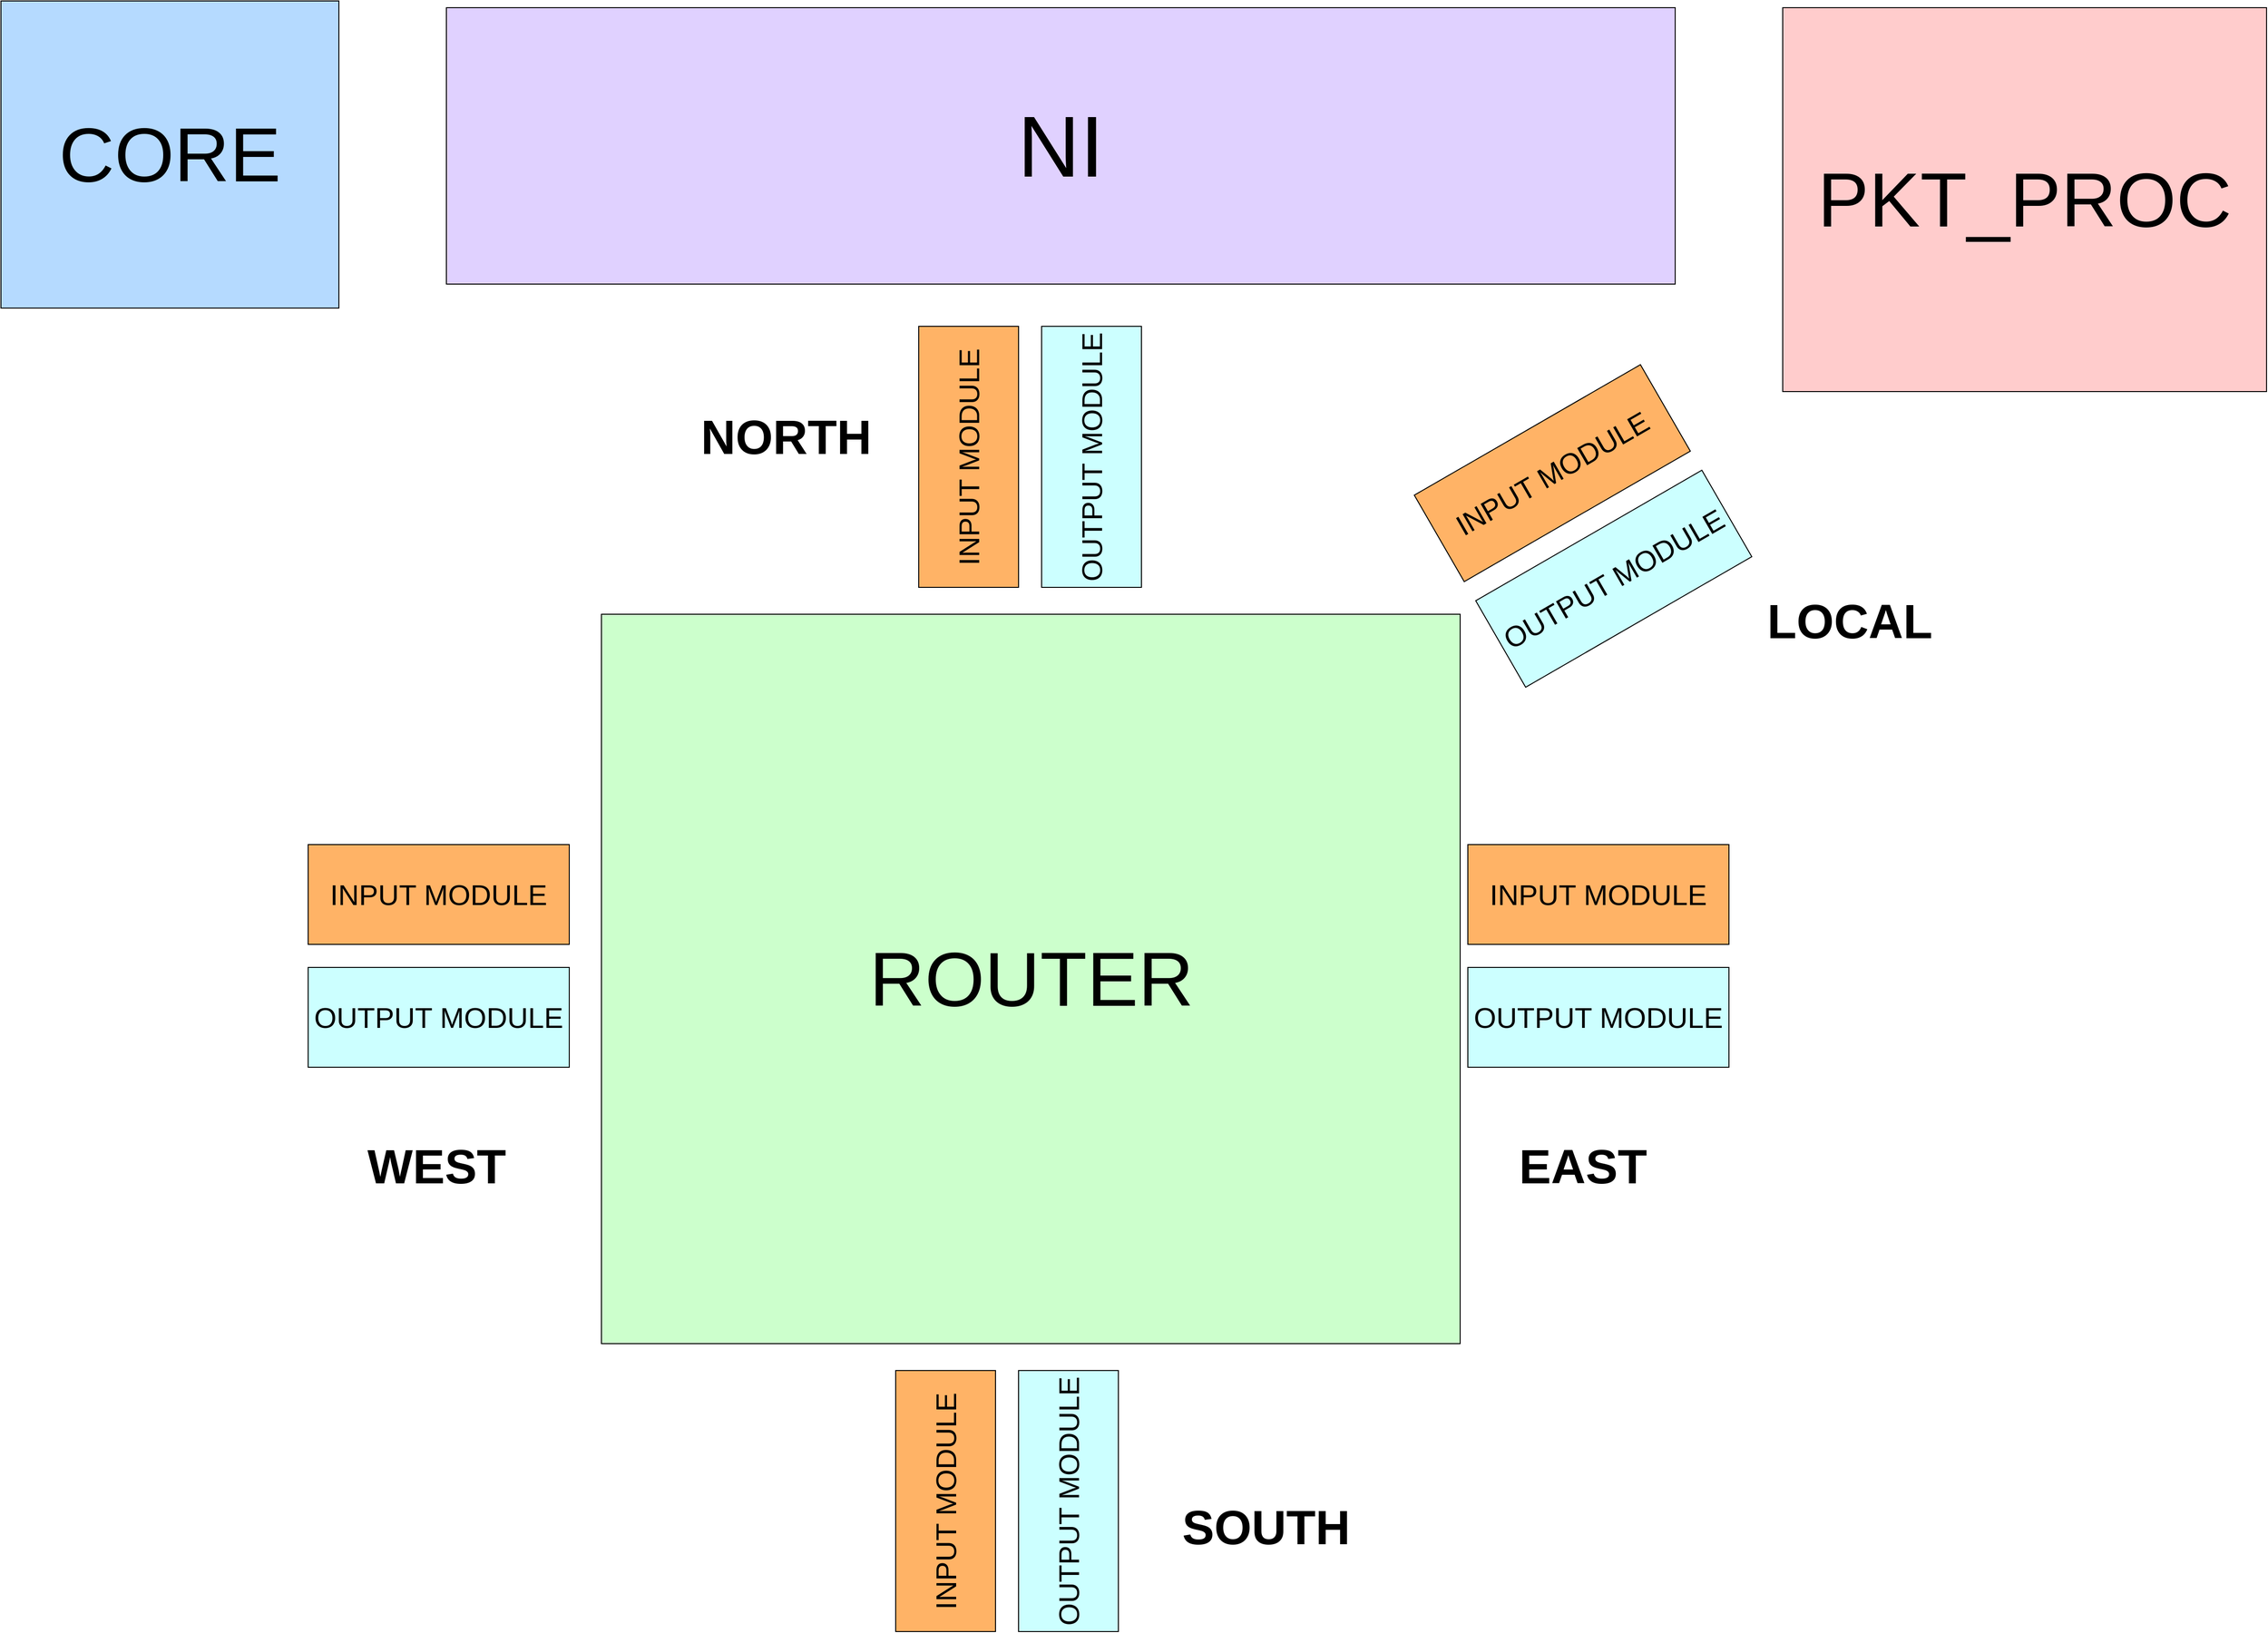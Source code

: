 <mxfile version="22.1.0" type="device" pages="14">
  <diagram name="NoC" id="niu4-VHboNSUo6bLYdJk">
    <mxGraphModel dx="2967" dy="1453" grid="1" gridSize="8" guides="1" tooltips="1" connect="1" arrows="1" fold="1" page="1" pageScale="1" pageWidth="4681" pageHeight="3300" math="0" shadow="0">
      <root>
        <mxCell id="0" />
        <mxCell id="1" parent="0" />
        <mxCell id="UonhhVrqpm3opVBmQxfF-37" value="&lt;font style=&quot;font-size: 80px;&quot;&gt;CORE&lt;/font&gt;" style="rounded=0;whiteSpace=wrap;html=1;fillColor=#B5DAFF;" parent="1" vertex="1">
          <mxGeometry x="216" y="425" width="352" height="320" as="geometry" />
        </mxCell>
        <mxCell id="UonhhVrqpm3opVBmQxfF-38" value="&lt;font style=&quot;font-size: 80px;&quot;&gt;PKT_PROC&lt;/font&gt;" style="rounded=0;whiteSpace=wrap;html=1;fillColor=#FFCCCC;" parent="1" vertex="1">
          <mxGeometry x="2072" y="432" width="504" height="400" as="geometry" />
        </mxCell>
        <mxCell id="UonhhVrqpm3opVBmQxfF-41" value="&lt;font style=&quot;font-size: 80px;&quot;&gt;ROUTER&lt;/font&gt;" style="rounded=0;whiteSpace=wrap;html=1;fillColor=#CCFFCC;" parent="1" vertex="1">
          <mxGeometry x="841.5" y="1064" width="894.5" height="760" as="geometry" />
        </mxCell>
        <mxCell id="UonhhVrqpm3opVBmQxfF-44" value="" style="group" parent="1" vertex="1" connectable="0">
          <mxGeometry x="1728" y="856" width="272" height="232" as="geometry" />
        </mxCell>
        <mxCell id="UonhhVrqpm3opVBmQxfF-74" value="" style="group;rotation=-30;" parent="UonhhVrqpm3opVBmQxfF-44" vertex="1" connectable="0">
          <mxGeometry width="272" height="232" as="geometry" />
        </mxCell>
        <mxCell id="UonhhVrqpm3opVBmQxfF-42" value="&lt;font style=&quot;font-size: 30px;&quot;&gt;INPUT MODULE&lt;/font&gt;" style="rounded=0;whiteSpace=wrap;html=1;rotation=-30;fillColor=#FFB366;" parent="UonhhVrqpm3opVBmQxfF-74" vertex="1">
          <mxGeometry x="-32" y="9" width="272" height="104" as="geometry" />
        </mxCell>
        <mxCell id="UonhhVrqpm3opVBmQxfF-43" value="&lt;font style=&quot;font-size: 30px;&quot;&gt;OUTPUT MODULE&lt;/font&gt;" style="rounded=0;whiteSpace=wrap;html=1;rotation=-30;fillColor=#CCFFFF;" parent="UonhhVrqpm3opVBmQxfF-74" vertex="1">
          <mxGeometry x="32" y="119" width="272" height="104" as="geometry" />
        </mxCell>
        <mxCell id="UonhhVrqpm3opVBmQxfF-61" value="&lt;font style=&quot;font-size: 30px;&quot;&gt;INPUT MODULE&lt;/font&gt;" style="rounded=0;whiteSpace=wrap;html=1;fillColor=#FFB366;" parent="1" vertex="1">
          <mxGeometry x="1744" y="1304" width="272" height="104" as="geometry" />
        </mxCell>
        <mxCell id="UonhhVrqpm3opVBmQxfF-62" value="&lt;font style=&quot;font-size: 30px;&quot;&gt;OUTPUT MODULE&lt;/font&gt;" style="rounded=0;whiteSpace=wrap;html=1;fillColor=#CCFFFF;" parent="1" vertex="1">
          <mxGeometry x="1744" y="1432" width="272" height="104" as="geometry" />
        </mxCell>
        <mxCell id="UonhhVrqpm3opVBmQxfF-68" value="&lt;font style=&quot;font-size: 30px;&quot;&gt;OUTPUT MODULE&lt;/font&gt;" style="rounded=0;whiteSpace=wrap;html=1;fillColor=#CCFFFF;" parent="1" vertex="1">
          <mxGeometry x="536" y="1432" width="272" height="104" as="geometry" />
        </mxCell>
        <mxCell id="UonhhVrqpm3opVBmQxfF-67" value="&lt;font style=&quot;font-size: 30px;&quot;&gt;INPUT MODULE&lt;/font&gt;" style="rounded=0;whiteSpace=wrap;html=1;fillColor=#FFB366;" parent="1" vertex="1">
          <mxGeometry x="536" y="1304" width="272" height="104" as="geometry" />
        </mxCell>
        <mxCell id="UonhhVrqpm3opVBmQxfF-72" value="" style="group;rotation=-90;" parent="1" vertex="1" connectable="0">
          <mxGeometry x="1152" y="784" width="272" height="232" as="geometry" />
        </mxCell>
        <mxCell id="UonhhVrqpm3opVBmQxfF-70" value="&lt;font style=&quot;font-size: 30px;&quot;&gt;INPUT MODULE&lt;/font&gt;" style="rounded=0;whiteSpace=wrap;html=1;rotation=-90;fillColor=#FFB366;" parent="UonhhVrqpm3opVBmQxfF-72" vertex="1">
          <mxGeometry x="-64" y="64" width="272" height="104" as="geometry" />
        </mxCell>
        <mxCell id="UonhhVrqpm3opVBmQxfF-71" value="&lt;font style=&quot;font-size: 30px;&quot;&gt;OUTPUT MODULE&lt;/font&gt;" style="rounded=0;whiteSpace=wrap;html=1;rotation=-90;fillColor=#CCFFFF;" parent="UonhhVrqpm3opVBmQxfF-72" vertex="1">
          <mxGeometry x="64" y="64" width="272" height="104" as="geometry" />
        </mxCell>
        <mxCell id="UonhhVrqpm3opVBmQxfF-73" value="" style="group;rotation=-90;" parent="1" vertex="1" connectable="0">
          <mxGeometry x="1128" y="1872" width="272" height="232" as="geometry" />
        </mxCell>
        <mxCell id="UonhhVrqpm3opVBmQxfF-64" value="&lt;font style=&quot;font-size: 30px;&quot;&gt;INPUT MODULE&lt;/font&gt;" style="rounded=0;whiteSpace=wrap;html=1;rotation=-90;fillColor=#FFB366;" parent="UonhhVrqpm3opVBmQxfF-73" vertex="1">
          <mxGeometry x="-64" y="64" width="272" height="104" as="geometry" />
        </mxCell>
        <mxCell id="UonhhVrqpm3opVBmQxfF-65" value="&lt;font style=&quot;font-size: 30px;&quot;&gt;OUTPUT MODULE&lt;/font&gt;" style="rounded=0;whiteSpace=wrap;html=1;rotation=-90;fillColor=#CCFFFF;" parent="UonhhVrqpm3opVBmQxfF-73" vertex="1">
          <mxGeometry x="64" y="64" width="272" height="104" as="geometry" />
        </mxCell>
        <mxCell id="pbVBFbDybi5omr4Up2du-1" value="&lt;font style=&quot;font-size: 90px;&quot;&gt;NI&lt;/font&gt;" style="rounded=0;whiteSpace=wrap;html=1;fillColor=#E0D1FF;" parent="1" vertex="1">
          <mxGeometry x="680" y="432" width="1280" height="288" as="geometry" />
        </mxCell>
        <mxCell id="Ex7diZ_eZcHLDQb1SqzM-1" value="&lt;font style=&quot;font-size: 50px;&quot;&gt;NORTH&lt;/font&gt;" style="text;html=1;strokeColor=none;fillColor=none;align=center;verticalAlign=middle;whiteSpace=wrap;rounded=0;fontStyle=1;fontSize=30;" parent="1" vertex="1">
          <mxGeometry x="940" y="832" width="188" height="94" as="geometry" />
        </mxCell>
        <mxCell id="Ex7diZ_eZcHLDQb1SqzM-2" value="&lt;font style=&quot;font-size: 50px;&quot;&gt;LOCAL&lt;/font&gt;" style="text;html=1;strokeColor=none;fillColor=none;align=center;verticalAlign=middle;whiteSpace=wrap;rounded=0;fontStyle=1;fontSize=30;" parent="1" vertex="1">
          <mxGeometry x="2048" y="1024" width="188" height="94" as="geometry" />
        </mxCell>
        <mxCell id="Ex7diZ_eZcHLDQb1SqzM-3" value="&lt;font style=&quot;font-size: 50px;&quot;&gt;EAST&lt;br&gt;&lt;/font&gt;" style="text;html=1;strokeColor=none;fillColor=none;align=center;verticalAlign=middle;whiteSpace=wrap;rounded=0;fontStyle=1;fontSize=30;" parent="1" vertex="1">
          <mxGeometry x="1770" y="1592" width="188" height="94" as="geometry" />
        </mxCell>
        <mxCell id="Ex7diZ_eZcHLDQb1SqzM-4" value="&lt;font style=&quot;font-size: 50px;&quot;&gt;WEST&lt;/font&gt;" style="text;html=1;strokeColor=none;fillColor=none;align=center;verticalAlign=middle;whiteSpace=wrap;rounded=0;fontStyle=1;fontSize=30;" parent="1" vertex="1">
          <mxGeometry x="576" y="1592" width="188" height="94" as="geometry" />
        </mxCell>
        <mxCell id="Ex7diZ_eZcHLDQb1SqzM-5" value="&lt;font style=&quot;font-size: 50px;&quot;&gt;SOUTH&lt;br&gt;&lt;/font&gt;" style="text;html=1;strokeColor=none;fillColor=none;align=center;verticalAlign=middle;whiteSpace=wrap;rounded=0;fontStyle=1;fontSize=30;" parent="1" vertex="1">
          <mxGeometry x="1440" y="1968" width="188" height="94" as="geometry" />
        </mxCell>
      </root>
    </mxGraphModel>
  </diagram>
  <diagram id="4vr7qQ4LBRB5dgsCv8YF" name="NI">
    <mxGraphModel dx="1780" dy="872" grid="0" gridSize="10" guides="1" tooltips="1" connect="1" arrows="1" fold="1" page="1" pageScale="1" pageWidth="1169" pageHeight="827" math="0" shadow="0">
      <root>
        <mxCell id="0" />
        <mxCell id="1" parent="0" />
        <mxCell id="oABtmhWJpyh_qXTSH9be-2" value="" style="rounded=0;whiteSpace=wrap;html=1;" parent="1" vertex="1">
          <mxGeometry x="884" y="280" width="771" height="220" as="geometry" />
        </mxCell>
        <mxCell id="oABtmhWJpyh_qXTSH9be-5" value="NI" style="text;html=1;align=center;verticalAlign=middle;resizable=0;points=[];autosize=1;strokeColor=none;fillColor=none;" parent="1" vertex="1">
          <mxGeometry x="903" y="235" width="30" height="26" as="geometry" />
        </mxCell>
        <mxCell id="oABtmhWJpyh_qXTSH9be-17" value="" style="group" parent="1" vertex="1" connectable="0">
          <mxGeometry x="778" y="322" width="204" height="150" as="geometry" />
        </mxCell>
        <mxCell id="oABtmhWJpyh_qXTSH9be-22" value="" style="rounded=0;whiteSpace=wrap;html=1;" parent="oABtmhWJpyh_qXTSH9be-17" vertex="1">
          <mxGeometry x="150" y="30" width="48" height="120" as="geometry" />
        </mxCell>
        <mxCell id="oABtmhWJpyh_qXTSH9be-25" value="AXI4_slave" style="text;html=1;strokeColor=none;fillColor=none;align=center;verticalAlign=middle;whiteSpace=wrap;rounded=0;" parent="oABtmhWJpyh_qXTSH9be-17" vertex="1">
          <mxGeometry x="144" width="60" height="30" as="geometry" />
        </mxCell>
        <mxCell id="bbf0PlpdrA8Ar95qGoEX-4" value="" style="rounded=0;whiteSpace=wrap;html=1;" parent="oABtmhWJpyh_qXTSH9be-17" vertex="1">
          <mxGeometry x="-10" y="25" width="48" height="120" as="geometry" />
        </mxCell>
        <mxCell id="bbf0PlpdrA8Ar95qGoEX-5" value="AXI4 I/F" style="text;html=1;strokeColor=none;fillColor=none;align=center;verticalAlign=middle;whiteSpace=wrap;rounded=0;rotation=-90;horizontal=1;" parent="oABtmhWJpyh_qXTSH9be-17" vertex="1">
          <mxGeometry x="-16" y="70" width="60" height="30" as="geometry" />
        </mxCell>
        <mxCell id="oABtmhWJpyh_qXTSH9be-24" value="AXI4 I/F" style="text;html=1;strokeColor=none;fillColor=none;align=center;verticalAlign=middle;whiteSpace=wrap;rounded=0;rotation=-90;horizontal=1;" parent="oABtmhWJpyh_qXTSH9be-17" vertex="1">
          <mxGeometry x="144" y="75" width="60" height="30" as="geometry" />
        </mxCell>
        <mxCell id="bbf0PlpdrA8Ar95qGoEX-7" style="edgeStyle=orthogonalEdgeStyle;rounded=0;orthogonalLoop=1;jettySize=auto;html=1;exitX=0;exitY=0.75;exitDx=0;exitDy=0;entryX=1;entryY=0.75;entryDx=0;entryDy=0;" parent="oABtmhWJpyh_qXTSH9be-17" edge="1">
          <mxGeometry relative="1" as="geometry">
            <mxPoint x="144" y="116.07" as="sourcePoint" />
            <mxPoint x="48" y="116.07" as="targetPoint" />
          </mxGeometry>
        </mxCell>
        <mxCell id="bbf0PlpdrA8Ar95qGoEX-8" style="edgeStyle=orthogonalEdgeStyle;rounded=0;orthogonalLoop=1;jettySize=auto;html=1;exitX=1;exitY=0.25;exitDx=0;exitDy=0;entryX=0;entryY=0.25;entryDx=0;entryDy=0;" parent="oABtmhWJpyh_qXTSH9be-17" edge="1">
          <mxGeometry relative="1" as="geometry">
            <mxPoint x="48" y="56.07" as="sourcePoint" />
            <mxPoint x="144" y="56.07" as="targetPoint" />
          </mxGeometry>
        </mxCell>
        <mxCell id="bbf0PlpdrA8Ar95qGoEX-9" style="edgeStyle=orthogonalEdgeStyle;rounded=0;orthogonalLoop=1;jettySize=auto;html=1;exitX=1;exitY=0.25;exitDx=0;exitDy=0;entryX=0;entryY=0.25;entryDx=0;entryDy=0;" parent="oABtmhWJpyh_qXTSH9be-17" edge="1">
          <mxGeometry relative="1" as="geometry">
            <mxPoint x="49.5" y="69.07" as="sourcePoint" />
            <mxPoint x="145.5" y="69.07" as="targetPoint" />
          </mxGeometry>
        </mxCell>
        <mxCell id="bbf0PlpdrA8Ar95qGoEX-10" style="edgeStyle=orthogonalEdgeStyle;rounded=0;orthogonalLoop=1;jettySize=auto;html=1;exitX=1;exitY=0.25;exitDx=0;exitDy=0;entryX=0;entryY=0.25;entryDx=0;entryDy=0;" parent="oABtmhWJpyh_qXTSH9be-17" edge="1">
          <mxGeometry relative="1" as="geometry">
            <mxPoint x="49.5" y="82.07" as="sourcePoint" />
            <mxPoint x="145.5" y="82.07" as="targetPoint" />
          </mxGeometry>
        </mxCell>
        <mxCell id="bbf0PlpdrA8Ar95qGoEX-11" style="edgeStyle=orthogonalEdgeStyle;rounded=0;orthogonalLoop=1;jettySize=auto;html=1;exitX=0;exitY=0.75;exitDx=0;exitDy=0;entryX=1;entryY=0.75;entryDx=0;entryDy=0;" parent="oABtmhWJpyh_qXTSH9be-17" edge="1">
          <mxGeometry relative="1" as="geometry">
            <mxPoint x="144" y="126.07" as="sourcePoint" />
            <mxPoint x="48" y="126.07" as="targetPoint" />
          </mxGeometry>
        </mxCell>
        <mxCell id="bbf0PlpdrA8Ar95qGoEX-12" value="WR_ADDR" style="text;html=1;strokeColor=none;fillColor=none;align=center;verticalAlign=middle;whiteSpace=wrap;rounded=0;fontSize=6;" parent="oABtmhWJpyh_qXTSH9be-17" vertex="1">
          <mxGeometry x="54" y="43.07" width="48" height="13" as="geometry" />
        </mxCell>
        <mxCell id="bbf0PlpdrA8Ar95qGoEX-13" value="RD_ADDR" style="text;html=1;strokeColor=none;fillColor=none;align=center;verticalAlign=middle;whiteSpace=wrap;rounded=0;fontSize=6;" parent="oABtmhWJpyh_qXTSH9be-17" vertex="1">
          <mxGeometry x="54" y="56.07" width="48" height="12.93" as="geometry" />
        </mxCell>
        <mxCell id="bbf0PlpdrA8Ar95qGoEX-14" value="WR_DATA" style="text;html=1;strokeColor=none;fillColor=none;align=center;verticalAlign=middle;whiteSpace=wrap;rounded=0;fontSize=6;" parent="oABtmhWJpyh_qXTSH9be-17" vertex="1">
          <mxGeometry x="54" y="69.07" width="48" height="13" as="geometry" />
        </mxCell>
        <mxCell id="bbf0PlpdrA8Ar95qGoEX-15" value="RD_DATA" style="text;html=1;strokeColor=none;fillColor=none;align=center;verticalAlign=middle;whiteSpace=wrap;rounded=0;fontSize=6;" parent="oABtmhWJpyh_qXTSH9be-17" vertex="1">
          <mxGeometry x="54" y="103.07" width="48" height="13" as="geometry" />
        </mxCell>
        <mxCell id="bbf0PlpdrA8Ar95qGoEX-16" value="WR_RESP" style="text;html=1;strokeColor=none;fillColor=none;align=center;verticalAlign=middle;whiteSpace=wrap;rounded=0;fontSize=6;" parent="oABtmhWJpyh_qXTSH9be-17" vertex="1">
          <mxGeometry x="54" y="113.07" width="48" height="13" as="geometry" />
        </mxCell>
        <mxCell id="oABtmhWJpyh_qXTSH9be-36" value="" style="rounded=0;whiteSpace=wrap;html=1;" parent="1" vertex="1">
          <mxGeometry x="1074" y="348" width="240" height="124" as="geometry" />
        </mxCell>
        <mxCell id="oABtmhWJpyh_qXTSH9be-37" style="edgeStyle=orthogonalEdgeStyle;rounded=0;orthogonalLoop=1;jettySize=auto;html=1;exitX=0;exitY=0.75;exitDx=0;exitDy=0;entryX=1;entryY=0.75;entryDx=0;entryDy=0;" parent="1" edge="1">
          <mxGeometry relative="1" as="geometry">
            <mxPoint x="1074" y="443" as="sourcePoint" />
            <mxPoint x="978" y="443" as="targetPoint" />
          </mxGeometry>
        </mxCell>
        <mxCell id="oABtmhWJpyh_qXTSH9be-38" style="edgeStyle=orthogonalEdgeStyle;rounded=0;orthogonalLoop=1;jettySize=auto;html=1;exitX=1;exitY=0.25;exitDx=0;exitDy=0;entryX=0;entryY=0.25;entryDx=0;entryDy=0;" parent="1" edge="1">
          <mxGeometry relative="1" as="geometry">
            <mxPoint x="978" y="383" as="sourcePoint" />
            <mxPoint x="1074" y="383" as="targetPoint" />
          </mxGeometry>
        </mxCell>
        <mxCell id="oABtmhWJpyh_qXTSH9be-39" style="edgeStyle=orthogonalEdgeStyle;rounded=0;orthogonalLoop=1;jettySize=auto;html=1;exitX=1;exitY=0.25;exitDx=0;exitDy=0;entryX=0;entryY=0.25;entryDx=0;entryDy=0;" parent="1" edge="1">
          <mxGeometry relative="1" as="geometry">
            <mxPoint x="979.5" y="396" as="sourcePoint" />
            <mxPoint x="1075.5" y="396" as="targetPoint" />
          </mxGeometry>
        </mxCell>
        <mxCell id="oABtmhWJpyh_qXTSH9be-40" style="edgeStyle=orthogonalEdgeStyle;rounded=0;orthogonalLoop=1;jettySize=auto;html=1;exitX=1;exitY=0.25;exitDx=0;exitDy=0;entryX=0;entryY=0.25;entryDx=0;entryDy=0;" parent="1" edge="1">
          <mxGeometry relative="1" as="geometry">
            <mxPoint x="979.5" y="409" as="sourcePoint" />
            <mxPoint x="1075.5" y="409" as="targetPoint" />
          </mxGeometry>
        </mxCell>
        <mxCell id="oABtmhWJpyh_qXTSH9be-41" style="edgeStyle=orthogonalEdgeStyle;rounded=0;orthogonalLoop=1;jettySize=auto;html=1;exitX=0;exitY=0.75;exitDx=0;exitDy=0;entryX=1;entryY=0.75;entryDx=0;entryDy=0;" parent="1" edge="1">
          <mxGeometry relative="1" as="geometry">
            <mxPoint x="1074" y="453" as="sourcePoint" />
            <mxPoint x="978" y="453" as="targetPoint" />
          </mxGeometry>
        </mxCell>
        <mxCell id="oABtmhWJpyh_qXTSH9be-42" value="WR_ADDR" style="text;html=1;strokeColor=none;fillColor=none;align=center;verticalAlign=middle;whiteSpace=wrap;rounded=0;fontSize=6;" parent="1" vertex="1">
          <mxGeometry x="984" y="370" width="48" height="13" as="geometry" />
        </mxCell>
        <mxCell id="oABtmhWJpyh_qXTSH9be-43" value="RD_ADDR" style="text;html=1;strokeColor=none;fillColor=none;align=center;verticalAlign=middle;whiteSpace=wrap;rounded=0;fontSize=6;" parent="1" vertex="1">
          <mxGeometry x="984" y="383" width="48" height="13" as="geometry" />
        </mxCell>
        <mxCell id="oABtmhWJpyh_qXTSH9be-44" value="WR_DATA" style="text;html=1;strokeColor=none;fillColor=none;align=center;verticalAlign=middle;whiteSpace=wrap;rounded=0;fontSize=6;" parent="1" vertex="1">
          <mxGeometry x="984" y="396" width="48" height="13" as="geometry" />
        </mxCell>
        <mxCell id="oABtmhWJpyh_qXTSH9be-45" value="RD_DATA" style="text;html=1;strokeColor=none;fillColor=none;align=center;verticalAlign=middle;whiteSpace=wrap;rounded=0;fontSize=6;" parent="1" vertex="1">
          <mxGeometry x="984" y="430" width="48" height="13" as="geometry" />
        </mxCell>
        <mxCell id="oABtmhWJpyh_qXTSH9be-46" value="WR_RESP" style="text;html=1;strokeColor=none;fillColor=none;align=center;verticalAlign=middle;whiteSpace=wrap;rounded=0;fontSize=6;" parent="1" vertex="1">
          <mxGeometry x="984" y="440" width="48" height="13" as="geometry" />
        </mxCell>
        <mxCell id="oABtmhWJpyh_qXTSH9be-47" value="FIFO" style="rounded=0;whiteSpace=wrap;html=1;fontSize=10;" parent="1" vertex="1">
          <mxGeometry x="1094" y="360.5" width="64" height="16" as="geometry" />
        </mxCell>
        <mxCell id="oABtmhWJpyh_qXTSH9be-48" value="WR_AXI4" style="text;html=1;strokeColor=none;fillColor=none;align=center;verticalAlign=middle;whiteSpace=wrap;rounded=0;fontSize=6;" parent="1" vertex="1">
          <mxGeometry x="1086" y="350" width="48" height="13" as="geometry" />
        </mxCell>
        <mxCell id="oABtmhWJpyh_qXTSH9be-49" value="FIFO" style="rounded=0;whiteSpace=wrap;html=1;fontSize=10;" parent="1" vertex="1">
          <mxGeometry x="1094" y="388" width="64" height="16" as="geometry" />
        </mxCell>
        <mxCell id="oABtmhWJpyh_qXTSH9be-50" value="RD_AXI4" style="text;html=1;strokeColor=none;fillColor=none;align=center;verticalAlign=middle;whiteSpace=wrap;rounded=0;fontSize=6;" parent="1" vertex="1">
          <mxGeometry x="1086" y="377.5" width="48" height="13" as="geometry" />
        </mxCell>
        <mxCell id="enAOahVx6nCD273Lj4xY-1" value="" style="endArrow=none;html=1;rounded=0;" parent="1" edge="1">
          <mxGeometry width="50" height="50" relative="1" as="geometry">
            <mxPoint x="240" y="390" as="sourcePoint" />
            <mxPoint x="389" y="390" as="targetPoint" />
          </mxGeometry>
        </mxCell>
        <mxCell id="enAOahVx6nCD273Lj4xY-2" value="" style="endArrow=none;html=1;rounded=0;entryX=0;entryY=0.5;entryDx=0;entryDy=0;" parent="1" edge="1">
          <mxGeometry width="50" height="50" relative="1" as="geometry">
            <mxPoint x="240" y="440" as="sourcePoint" />
            <mxPoint x="378" y="440" as="targetPoint" />
          </mxGeometry>
        </mxCell>
        <mxCell id="enAOahVx6nCD273Lj4xY-3" value="SWNET addr data(reg)" style="text;html=1;strokeColor=none;fillColor=none;align=center;verticalAlign=middle;whiteSpace=wrap;rounded=0;" parent="1" vertex="1">
          <mxGeometry x="230" y="358" width="130" height="30" as="geometry" />
        </mxCell>
        <mxCell id="enAOahVx6nCD273Lj4xY-4" value="LWNET reg" style="text;html=1;strokeColor=none;fillColor=none;align=center;verticalAlign=middle;whiteSpace=wrap;rounded=0;" parent="1" vertex="1">
          <mxGeometry x="230" y="410" width="130" height="30" as="geometry" />
        </mxCell>
        <mxCell id="enAOahVx6nCD273Lj4xY-5" value="SWNET decode" style="rounded=0;whiteSpace=wrap;html=1;" parent="1" vertex="1">
          <mxGeometry x="494" y="330.5" width="120" height="60" as="geometry" />
        </mxCell>
        <mxCell id="enAOahVx6nCD273Lj4xY-16" value="" style="edgeStyle=elbowEdgeStyle;elbow=horizontal;endArrow=classic;html=1;curved=0;rounded=0;endSize=8;startSize=8;entryX=0;entryY=0.847;entryDx=0;entryDy=0;entryPerimeter=0;exitX=0.5;exitY=1;exitDx=0;exitDy=0;" parent="1" source="oABtmhWJpyh_qXTSH9be-49" edge="1">
          <mxGeometry width="50" height="50" relative="1" as="geometry">
            <mxPoint x="1130" y="410" as="sourcePoint" />
            <mxPoint x="378" y="477.67" as="targetPoint" />
            <Array as="points">
              <mxPoint x="1126" y="461.33" />
            </Array>
          </mxGeometry>
        </mxCell>
        <mxCell id="enAOahVx6nCD273Lj4xY-17" value="INT for read" style="text;html=1;strokeColor=none;fillColor=none;align=center;verticalAlign=middle;whiteSpace=wrap;rounded=0;" parent="1" vertex="1">
          <mxGeometry x="382.5" y="444" width="60" height="30" as="geometry" />
        </mxCell>
        <mxCell id="enAOahVx6nCD273Lj4xY-19" value="After receiving whole packets worth of flits" style="text;html=1;strokeColor=none;fillColor=none;align=center;verticalAlign=middle;whiteSpace=wrap;rounded=0;" parent="1" vertex="1">
          <mxGeometry x="770" y="490" width="140" height="60" as="geometry" />
        </mxCell>
        <mxCell id="bbf0PlpdrA8Ar95qGoEX-2" value="" style="rounded=0;whiteSpace=wrap;html=1;" parent="1" vertex="1">
          <mxGeometry x="1404" y="347.88" width="191" height="121" as="geometry" />
        </mxCell>
        <mxCell id="enAOahVx6nCD273Lj4xY-18" value="FLIT HANDLE&amp;nbsp;" style="rounded=0;whiteSpace=wrap;html=1;" parent="1" vertex="1">
          <mxGeometry x="1179" y="358" width="120" height="95" as="geometry" />
        </mxCell>
        <mxCell id="bbf0PlpdrA8Ar95qGoEX-6" value="AXI4_master" style="text;html=1;strokeColor=none;fillColor=none;align=center;verticalAlign=middle;whiteSpace=wrap;rounded=0;" parent="1" vertex="1">
          <mxGeometry x="763" y="317.88" width="60" height="30" as="geometry" />
        </mxCell>
        <mxCell id="bbf0PlpdrA8Ar95qGoEX-17" value="LWNET decode" style="rounded=0;whiteSpace=wrap;html=1;" parent="1" vertex="1">
          <mxGeometry x="494" y="404" width="120" height="60" as="geometry" />
        </mxCell>
        <mxCell id="ShyVt2LBPixYQXnTOOW0-1" value="CDC_PKT" style="text;html=1;strokeColor=none;fillColor=none;align=center;verticalAlign=middle;whiteSpace=wrap;rounded=0;" parent="1" vertex="1">
          <mxGeometry x="1404" y="317.88" width="60" height="30" as="geometry" />
        </mxCell>
        <mxCell id="ShyVt2LBPixYQXnTOOW0-2" value="async_fifo" style="rounded=0;whiteSpace=wrap;html=1;fontSize=10;" parent="1" vertex="1">
          <mxGeometry x="1442" y="366.38" width="108" height="35.5" as="geometry" />
        </mxCell>
        <mxCell id="ShyVt2LBPixYQXnTOOW0-3" value="async_fifo" style="rounded=0;whiteSpace=wrap;html=1;fontSize=10;" parent="1" vertex="1">
          <mxGeometry x="1442" y="416.63" width="108" height="35.5" as="geometry" />
        </mxCell>
      </root>
    </mxGraphModel>
  </diagram>
  <diagram id="5yIE61LMtvf_U8QGwqjW" name="input_module">
    <mxGraphModel dx="3338" dy="1635" grid="0" gridSize="10" guides="1" tooltips="1" connect="1" arrows="1" fold="1" page="1" pageScale="1" pageWidth="1169" pageHeight="827" math="0" shadow="0">
      <root>
        <mxCell id="0" />
        <mxCell id="1" parent="0" />
        <mxCell id="Z7M0ZRruvirQ6y9Ygy8Q-1" value="" style="rounded=0;whiteSpace=wrap;html=1;" parent="1" vertex="1">
          <mxGeometry x="128" y="75" width="1024" height="655" as="geometry" />
        </mxCell>
        <mxCell id="4ZKttsJJXIjd0f3jK5Rs-1" value="" style="rounded=0;whiteSpace=wrap;html=1;" parent="1" vertex="1">
          <mxGeometry x="357" y="122" width="578" height="561" as="geometry" />
        </mxCell>
        <mxCell id="4ZKttsJJXIjd0f3jK5Rs-2" value="&lt;font style=&quot;font-size: 22px;&quot;&gt;input router&lt;/font&gt;" style="rounded=0;whiteSpace=wrap;html=1;" parent="1" vertex="1">
          <mxGeometry x="158" y="494" width="149" height="150" as="geometry" />
        </mxCell>
        <mxCell id="4ZKttsJJXIjd0f3jK5Rs-3" value="&lt;font style=&quot;font-size: 20px;&quot;&gt;VC_Buffer&lt;/font&gt;" style="rounded=0;whiteSpace=wrap;html=1;" parent="1" vertex="1">
          <mxGeometry x="529" y="174" width="247" height="68" as="geometry" />
        </mxCell>
        <mxCell id="4ZKttsJJXIjd0f3jK5Rs-4" value="&lt;font style=&quot;font-size: 20px;&quot;&gt;VC_Buffer&lt;/font&gt;" style="rounded=0;whiteSpace=wrap;html=1;" parent="1" vertex="1">
          <mxGeometry x="529" y="257" width="247" height="70" as="geometry" />
        </mxCell>
        <mxCell id="4ZKttsJJXIjd0f3jK5Rs-5" value="&lt;font style=&quot;font-size: 20px;&quot;&gt;VC_Buffer&lt;/font&gt;" style="rounded=0;whiteSpace=wrap;html=1;" parent="1" vertex="1">
          <mxGeometry x="529" y="350" width="247" height="79" as="geometry" />
        </mxCell>
        <mxCell id="4ZKttsJJXIjd0f3jK5Rs-6" value="&lt;font style=&quot;font-size: 20px;&quot;&gt;VC_Buffer&lt;/font&gt;" style="rounded=0;whiteSpace=wrap;html=1;" parent="1" vertex="1">
          <mxGeometry x="529" y="452" width="247" height="79" as="geometry" />
        </mxCell>
        <mxCell id="4ZKttsJJXIjd0f3jK5Rs-7" value="" style="rounded=0;whiteSpace=wrap;html=1;" parent="1" vertex="1">
          <mxGeometry x="263" y="990" width="645" height="368" as="geometry" />
        </mxCell>
        <mxCell id="4ZKttsJJXIjd0f3jK5Rs-8" value="&lt;font style=&quot;font-size: 20px;&quot;&gt;VC_Buffer&lt;/font&gt;" style="text;html=1;strokeColor=none;fillColor=none;align=center;verticalAlign=middle;whiteSpace=wrap;rounded=0;" parent="1" vertex="1">
          <mxGeometry x="265" y="942" width="60" height="30" as="geometry" />
        </mxCell>
        <mxCell id="4ZKttsJJXIjd0f3jK5Rs-9" value="&lt;font style=&quot;font-size: 25px;&quot;&gt;FIFO&lt;/font&gt;" style="rounded=0;whiteSpace=wrap;html=1;" parent="1" vertex="1">
          <mxGeometry x="380" y="1073" width="410" height="190" as="geometry" />
        </mxCell>
        <mxCell id="4ZKttsJJXIjd0f3jK5Rs-11" value="" style="rounded=0;whiteSpace=wrap;html=1;" parent="1" vertex="1">
          <mxGeometry x="995" y="150" width="120" height="495" as="geometry" />
        </mxCell>
        <mxCell id="4ZKttsJJXIjd0f3jK5Rs-12" value="&lt;font style=&quot;font-size: 25px;&quot;&gt;rr_arbiter mux&lt;br&gt;&lt;/font&gt;" style="text;html=1;strokeColor=none;fillColor=none;align=center;verticalAlign=middle;whiteSpace=wrap;rounded=0;horizontal=0;fontSize=20;" parent="1" vertex="1">
          <mxGeometry x="1025" y="211" width="60" height="365" as="geometry" />
        </mxCell>
      </root>
    </mxGraphModel>
  </diagram>
  <diagram id="EUyyCLK_ffTZVWVeNePG" name="output_module">
    <mxGraphModel dx="1335" dy="654" grid="0" gridSize="10" guides="1" tooltips="1" connect="1" arrows="1" fold="1" page="1" pageScale="1" pageWidth="1169" pageHeight="827" math="0" shadow="0">
      <root>
        <mxCell id="0" />
        <mxCell id="1" parent="0" />
      </root>
    </mxGraphModel>
  </diagram>
  <diagram id="xheNTm2OwYwsj3wd33eP" name="router">
    <mxGraphModel dx="1335" dy="654" grid="0" gridSize="10" guides="1" tooltips="1" connect="1" arrows="1" fold="1" page="1" pageScale="1" pageWidth="1169" pageHeight="827" math="0" shadow="0">
      <root>
        <mxCell id="0" />
        <mxCell id="1" parent="0" />
        <mxCell id="ns4gZgUUoukfnr8ej0_0-1" value="" style="rounded=0;whiteSpace=wrap;html=1;" parent="1" vertex="1">
          <mxGeometry x="191" y="81" width="757" height="556" as="geometry" />
        </mxCell>
      </root>
    </mxGraphModel>
  </diagram>
  <diagram id="ovDpyuA_zMEo3ElBytKl" name="FIFO">
    <mxGraphModel dx="1335" dy="654" grid="1" gridSize="8" guides="1" tooltips="1" connect="1" arrows="1" fold="1" page="1" pageScale="1" pageWidth="1169" pageHeight="827" math="0" shadow="0">
      <root>
        <mxCell id="0" />
        <mxCell id="1" parent="0" />
      </root>
    </mxGraphModel>
  </diagram>
  <diagram id="tQtFoaQzOe_I3gYQT_pr" name="Interrupt">
    <mxGraphModel dx="1335" dy="654" grid="1" gridSize="8" guides="1" tooltips="1" connect="1" arrows="1" fold="1" page="1" pageScale="1" pageWidth="1169" pageHeight="827" math="0" shadow="0">
      <root>
        <mxCell id="0" />
        <mxCell id="1" parent="0" />
      </root>
    </mxGraphModel>
  </diagram>
  <diagram id="76_9KdAvB_WUGLjI1oxV" name="temp">
    <mxGraphModel dx="1907" dy="934" grid="1" gridSize="10" guides="1" tooltips="1" connect="1" arrows="1" fold="1" page="1" pageScale="1" pageWidth="1169" pageHeight="827" math="0" shadow="0">
      <root>
        <mxCell id="0" />
        <mxCell id="1" parent="0" />
        <mxCell id="FkmZeQaL1j32y8pPALz9-1" value="" style="rounded=0;whiteSpace=wrap;html=1;fillColor=#99CCFF;" parent="1" vertex="1">
          <mxGeometry x="460" y="532.75" width="140" height="127.25" as="geometry" />
        </mxCell>
        <mxCell id="FkmZeQaL1j32y8pPALz9-4" value="&lt;font style=&quot;font-size: 50px;&quot;&gt;ROUTER&lt;/font&gt;" style="rounded=0;whiteSpace=wrap;html=1;fillColor=#CCFFCC;" parent="1" vertex="1">
          <mxGeometry x="320" y="112.5" width="290" height="260" as="geometry" />
        </mxCell>
        <mxCell id="FkmZeQaL1j32y8pPALz9-5" value="&lt;font style=&quot;font-size: 50px;&quot;&gt;ROUTER&lt;/font&gt;" style="rounded=0;whiteSpace=wrap;html=1;fillColor=#CCFFCC;" parent="1" vertex="1">
          <mxGeometry x="800" y="110.5" width="290" height="260" as="geometry" />
        </mxCell>
        <mxCell id="FkmZeQaL1j32y8pPALz9-6" value="" style="rounded=0;whiteSpace=wrap;html=1;fillColor=#99CCFF;" parent="1" vertex="1">
          <mxGeometry x="950" y="530" width="140" height="140" as="geometry" />
        </mxCell>
        <mxCell id="FkmZeQaL1j32y8pPALz9-7" value="&lt;b&gt;&lt;font style=&quot;font-size: 20px;&quot;&gt;NI&lt;/font&gt;&lt;/b&gt;" style="rounded=0;whiteSpace=wrap;html=1;fillColor=#E5CCFF;" parent="1" vertex="1">
          <mxGeometry x="197.5" y="530" width="240" height="70" as="geometry" />
        </mxCell>
        <mxCell id="FkmZeQaL1j32y8pPALz9-8" value="&lt;font style=&quot;font-size: 20px;&quot;&gt;&lt;b&gt;NI&lt;/b&gt;&lt;/font&gt;" style="rounded=0;whiteSpace=wrap;html=1;fillColor=#E5CCFF;" parent="1" vertex="1">
          <mxGeometry x="690" y="529.5" width="240" height="70" as="geometry" />
        </mxCell>
        <mxCell id="FkmZeQaL1j32y8pPALz9-9" value="&lt;b&gt;input module&lt;/b&gt;" style="rounded=0;whiteSpace=wrap;html=1;fillColor=#FFCC99;" parent="1" vertex="1">
          <mxGeometry x="650" y="195.5" width="110" height="40" as="geometry" />
        </mxCell>
        <mxCell id="FkmZeQaL1j32y8pPALz9-10" value="&lt;b&gt;output module&lt;/b&gt;" style="rounded=0;whiteSpace=wrap;html=1;fillColor=#CCFFFF;" parent="1" vertex="1">
          <mxGeometry x="650" y="245.5" width="110" height="40" as="geometry" />
        </mxCell>
        <mxCell id="FkmZeQaL1j32y8pPALz9-11" value="&lt;b&gt;PKT_PROC&lt;/b&gt;" style="rounded=0;whiteSpace=wrap;html=1;fillColor=#FFCCE6;" parent="1" vertex="1">
          <mxGeometry x="200" y="444.5" width="65" height="61" as="geometry" />
        </mxCell>
        <mxCell id="FkmZeQaL1j32y8pPALz9-12" value="&lt;b&gt;PKT_PROC&lt;/b&gt;" style="rounded=0;whiteSpace=wrap;html=1;fillColor=#FFCCE6;" parent="1" vertex="1">
          <mxGeometry x="690" y="444.5" width="65" height="61" as="geometry" />
        </mxCell>
        <mxCell id="FkmZeQaL1j32y8pPALz9-13" value="&lt;b&gt;input module&lt;/b&gt;" style="rounded=0;whiteSpace=wrap;html=1;rotation=-45;fillColor=#FFCC99;" parent="1" vertex="1">
          <mxGeometry x="240" y="378" width="75" height="36" as="geometry" />
        </mxCell>
        <mxCell id="FkmZeQaL1j32y8pPALz9-14" value="&lt;b&gt;output module&lt;/b&gt;" style="rounded=0;whiteSpace=wrap;html=1;rotation=-45;fillColor=#CCFFFF;" parent="1" vertex="1">
          <mxGeometry x="280" y="414" width="75" height="36" as="geometry" />
        </mxCell>
        <mxCell id="FkmZeQaL1j32y8pPALz9-16" value="&lt;b&gt;input module&lt;/b&gt;" style="rounded=0;whiteSpace=wrap;html=1;rotation=-45;fillColor=#FFCC99;" parent="1" vertex="1">
          <mxGeometry x="720" y="372.5" width="75" height="36" as="geometry" />
        </mxCell>
        <mxCell id="FkmZeQaL1j32y8pPALz9-17" value="&lt;b&gt;output module&lt;/b&gt;" style="rounded=0;whiteSpace=wrap;html=1;rotation=-45;fillColor=#CCFFFF;" parent="1" vertex="1">
          <mxGeometry x="760" y="408.5" width="75" height="36" as="geometry" />
        </mxCell>
        <mxCell id="FkmZeQaL1j32y8pPALz9-19" value="" style="ellipse;whiteSpace=wrap;html=1;aspect=fixed;fillColor=#EA6B66;" parent="1" vertex="1">
          <mxGeometry x="500" y="560" width="40" height="40" as="geometry" />
        </mxCell>
        <mxCell id="FkmZeQaL1j32y8pPALz9-20" value="" style="ellipse;whiteSpace=wrap;html=1;aspect=fixed;fillColor=#EA6B66;" parent="1" vertex="1">
          <mxGeometry x="1010" y="610" width="40" height="40" as="geometry" />
        </mxCell>
        <mxCell id="FkmZeQaL1j32y8pPALz9-21" value="" style="ellipse;whiteSpace=wrap;html=1;aspect=fixed;fillColor=#EA6B66;" parent="1" vertex="1">
          <mxGeometry x="990" y="550" width="40" height="40" as="geometry" />
        </mxCell>
        <mxCell id="FkmZeQaL1j32y8pPALz9-24" value="&lt;b&gt;Neuron 1&lt;/b&gt;" style="text;html=1;strokeColor=none;fillColor=none;align=center;verticalAlign=middle;whiteSpace=wrap;rounded=0;" parent="1" vertex="1">
          <mxGeometry x="500" y="610" width="60" height="30" as="geometry" />
        </mxCell>
        <mxCell id="FkmZeQaL1j32y8pPALz9-25" value="&lt;b&gt;Neuron 2&lt;/b&gt;" style="text;html=1;strokeColor=none;fillColor=none;align=center;verticalAlign=middle;whiteSpace=wrap;rounded=0;" parent="1" vertex="1">
          <mxGeometry x="1030" y="540" width="60" height="30" as="geometry" />
        </mxCell>
        <mxCell id="FkmZeQaL1j32y8pPALz9-26" value="&lt;b&gt;Neuron 3&lt;/b&gt;" style="text;html=1;strokeColor=none;fillColor=none;align=center;verticalAlign=middle;whiteSpace=wrap;rounded=0;" parent="1" vertex="1">
          <mxGeometry x="1030" y="640" width="60" height="30" as="geometry" />
        </mxCell>
        <mxCell id="yLaCfeYW84FH5RfILn63-1" value="&lt;b&gt;&lt;font style=&quot;font-size: 20px;&quot;&gt;CORE 1&amp;nbsp;&lt;/font&gt;&lt;/b&gt;" style="text;html=1;strokeColor=none;fillColor=none;align=center;verticalAlign=middle;whiteSpace=wrap;rounded=0;" parent="1" vertex="1">
          <mxGeometry x="480" y="660" width="110" height="40" as="geometry" />
        </mxCell>
        <mxCell id="yLaCfeYW84FH5RfILn63-2" value="&lt;b&gt;&lt;font style=&quot;font-size: 20px;&quot;&gt;CORE 2&amp;nbsp;&lt;/font&gt;&lt;/b&gt;" style="text;html=1;strokeColor=none;fillColor=none;align=center;verticalAlign=middle;whiteSpace=wrap;rounded=0;" parent="1" vertex="1">
          <mxGeometry x="965" y="670" width="110" height="40" as="geometry" />
        </mxCell>
      </root>
    </mxGraphModel>
  </diagram>
  <diagram id="CO2zCcYl9EBcm_fsGnBE" name="temp_NI">
    <mxGraphModel dx="1335" dy="654" grid="1" gridSize="10" guides="1" tooltips="1" connect="1" arrows="1" fold="1" page="1" pageScale="1" pageWidth="1169" pageHeight="827" math="0" shadow="0">
      <root>
        <mxCell id="0" />
        <mxCell id="1" parent="0" />
        <mxCell id="5m5INawqdpnDI6Xxae3t-1" value="" style="rounded=0;whiteSpace=wrap;html=1;" parent="1" vertex="1">
          <mxGeometry x="540" y="280" width="660" height="220" as="geometry" />
        </mxCell>
        <mxCell id="5m5INawqdpnDI6Xxae3t-2" value="NI" style="text;html=1;align=center;verticalAlign=middle;resizable=0;points=[];autosize=1;strokeColor=none;fillColor=none;" parent="1" vertex="1">
          <mxGeometry x="550" y="249.5" width="30" height="26" as="geometry" />
        </mxCell>
        <mxCell id="5m5INawqdpnDI6Xxae3t-3" value="" style="group" parent="1" vertex="1" connectable="0">
          <mxGeometry x="745" y="313.06" width="204" height="150" as="geometry" />
        </mxCell>
        <mxCell id="5m5INawqdpnDI6Xxae3t-4" value="" style="rounded=0;whiteSpace=wrap;html=1;" parent="5m5INawqdpnDI6Xxae3t-3" vertex="1">
          <mxGeometry x="150" y="30" width="48" height="120" as="geometry" />
        </mxCell>
        <mxCell id="5m5INawqdpnDI6Xxae3t-5" value="AXI4_slave" style="text;html=1;strokeColor=none;fillColor=none;align=center;verticalAlign=middle;whiteSpace=wrap;rounded=0;" parent="5m5INawqdpnDI6Xxae3t-3" vertex="1">
          <mxGeometry x="144" width="60" height="30" as="geometry" />
        </mxCell>
        <mxCell id="5m5INawqdpnDI6Xxae3t-6" value="" style="rounded=0;whiteSpace=wrap;html=1;" parent="5m5INawqdpnDI6Xxae3t-3" vertex="1">
          <mxGeometry x="-10" y="25" width="48" height="120" as="geometry" />
        </mxCell>
        <mxCell id="5m5INawqdpnDI6Xxae3t-7" value="AXI4 I/F" style="text;html=1;strokeColor=none;fillColor=none;align=center;verticalAlign=middle;whiteSpace=wrap;rounded=0;rotation=-90;horizontal=1;" parent="5m5INawqdpnDI6Xxae3t-3" vertex="1">
          <mxGeometry x="-16" y="70" width="60" height="30" as="geometry" />
        </mxCell>
        <mxCell id="5m5INawqdpnDI6Xxae3t-8" value="AXI4 I/F" style="text;html=1;strokeColor=none;fillColor=none;align=center;verticalAlign=middle;whiteSpace=wrap;rounded=0;rotation=-90;horizontal=1;" parent="5m5INawqdpnDI6Xxae3t-3" vertex="1">
          <mxGeometry x="144" y="75" width="60" height="30" as="geometry" />
        </mxCell>
        <mxCell id="5m5INawqdpnDI6Xxae3t-9" style="edgeStyle=orthogonalEdgeStyle;rounded=0;orthogonalLoop=1;jettySize=auto;html=1;exitX=0;exitY=0.75;exitDx=0;exitDy=0;entryX=1;entryY=0.75;entryDx=0;entryDy=0;" parent="5m5INawqdpnDI6Xxae3t-3" edge="1">
          <mxGeometry relative="1" as="geometry">
            <mxPoint x="144" y="116.07" as="sourcePoint" />
            <mxPoint x="48" y="116.07" as="targetPoint" />
          </mxGeometry>
        </mxCell>
        <mxCell id="5m5INawqdpnDI6Xxae3t-10" style="edgeStyle=orthogonalEdgeStyle;rounded=0;orthogonalLoop=1;jettySize=auto;html=1;exitX=1;exitY=0.25;exitDx=0;exitDy=0;entryX=0;entryY=0.25;entryDx=0;entryDy=0;" parent="5m5INawqdpnDI6Xxae3t-3" edge="1">
          <mxGeometry relative="1" as="geometry">
            <mxPoint x="48" y="56.07" as="sourcePoint" />
            <mxPoint x="144" y="56.07" as="targetPoint" />
          </mxGeometry>
        </mxCell>
        <mxCell id="5m5INawqdpnDI6Xxae3t-11" style="edgeStyle=orthogonalEdgeStyle;rounded=0;orthogonalLoop=1;jettySize=auto;html=1;exitX=1;exitY=0.25;exitDx=0;exitDy=0;entryX=0;entryY=0.25;entryDx=0;entryDy=0;" parent="5m5INawqdpnDI6Xxae3t-3" edge="1">
          <mxGeometry relative="1" as="geometry">
            <mxPoint x="49.5" y="69.07" as="sourcePoint" />
            <mxPoint x="145.5" y="69.07" as="targetPoint" />
          </mxGeometry>
        </mxCell>
        <mxCell id="5m5INawqdpnDI6Xxae3t-12" style="edgeStyle=orthogonalEdgeStyle;rounded=0;orthogonalLoop=1;jettySize=auto;html=1;exitX=1;exitY=0.25;exitDx=0;exitDy=0;entryX=0;entryY=0.25;entryDx=0;entryDy=0;" parent="5m5INawqdpnDI6Xxae3t-3" edge="1">
          <mxGeometry relative="1" as="geometry">
            <mxPoint x="49.5" y="82.07" as="sourcePoint" />
            <mxPoint x="145.5" y="82.07" as="targetPoint" />
          </mxGeometry>
        </mxCell>
        <mxCell id="5m5INawqdpnDI6Xxae3t-13" style="edgeStyle=orthogonalEdgeStyle;rounded=0;orthogonalLoop=1;jettySize=auto;html=1;exitX=0;exitY=0.75;exitDx=0;exitDy=0;entryX=1;entryY=0.75;entryDx=0;entryDy=0;" parent="5m5INawqdpnDI6Xxae3t-3" edge="1">
          <mxGeometry relative="1" as="geometry">
            <mxPoint x="144" y="126.07" as="sourcePoint" />
            <mxPoint x="48" y="126.07" as="targetPoint" />
          </mxGeometry>
        </mxCell>
        <mxCell id="5m5INawqdpnDI6Xxae3t-14" value="WR_ADDR" style="text;html=1;strokeColor=none;fillColor=none;align=center;verticalAlign=middle;whiteSpace=wrap;rounded=0;fontSize=6;" parent="5m5INawqdpnDI6Xxae3t-3" vertex="1">
          <mxGeometry x="54" y="43.07" width="48" height="13" as="geometry" />
        </mxCell>
        <mxCell id="5m5INawqdpnDI6Xxae3t-15" value="RD_ADDR" style="text;html=1;strokeColor=none;fillColor=none;align=center;verticalAlign=middle;whiteSpace=wrap;rounded=0;fontSize=6;" parent="5m5INawqdpnDI6Xxae3t-3" vertex="1">
          <mxGeometry x="54" y="56.07" width="48" height="12.93" as="geometry" />
        </mxCell>
        <mxCell id="5m5INawqdpnDI6Xxae3t-16" value="WR_DATA" style="text;html=1;strokeColor=none;fillColor=none;align=center;verticalAlign=middle;whiteSpace=wrap;rounded=0;fontSize=6;" parent="5m5INawqdpnDI6Xxae3t-3" vertex="1">
          <mxGeometry x="54" y="69.07" width="48" height="13" as="geometry" />
        </mxCell>
        <mxCell id="5m5INawqdpnDI6Xxae3t-17" value="RD_DATA" style="text;html=1;strokeColor=none;fillColor=none;align=center;verticalAlign=middle;whiteSpace=wrap;rounded=0;fontSize=6;" parent="5m5INawqdpnDI6Xxae3t-3" vertex="1">
          <mxGeometry x="54" y="103.07" width="48" height="13" as="geometry" />
        </mxCell>
        <mxCell id="5m5INawqdpnDI6Xxae3t-18" value="WR_RESP" style="text;html=1;strokeColor=none;fillColor=none;align=center;verticalAlign=middle;whiteSpace=wrap;rounded=0;fontSize=6;" parent="5m5INawqdpnDI6Xxae3t-3" vertex="1">
          <mxGeometry x="54" y="113.07" width="48" height="13" as="geometry" />
        </mxCell>
        <mxCell id="5m5INawqdpnDI6Xxae3t-19" value="" style="rounded=0;whiteSpace=wrap;html=1;" parent="1" vertex="1">
          <mxGeometry x="1041" y="339.06" width="116" height="124" as="geometry" />
        </mxCell>
        <mxCell id="5m5INawqdpnDI6Xxae3t-20" style="edgeStyle=orthogonalEdgeStyle;rounded=0;orthogonalLoop=1;jettySize=auto;html=1;exitX=0;exitY=0.75;exitDx=0;exitDy=0;entryX=1;entryY=0.75;entryDx=0;entryDy=0;" parent="1" edge="1">
          <mxGeometry relative="1" as="geometry">
            <mxPoint x="1041" y="434.06" as="sourcePoint" />
            <mxPoint x="945" y="434.06" as="targetPoint" />
          </mxGeometry>
        </mxCell>
        <mxCell id="5m5INawqdpnDI6Xxae3t-21" style="edgeStyle=orthogonalEdgeStyle;rounded=0;orthogonalLoop=1;jettySize=auto;html=1;exitX=1;exitY=0.25;exitDx=0;exitDy=0;entryX=0;entryY=0.25;entryDx=0;entryDy=0;" parent="1" edge="1">
          <mxGeometry relative="1" as="geometry">
            <mxPoint x="945" y="374.06" as="sourcePoint" />
            <mxPoint x="1041" y="374.06" as="targetPoint" />
          </mxGeometry>
        </mxCell>
        <mxCell id="5m5INawqdpnDI6Xxae3t-22" style="edgeStyle=orthogonalEdgeStyle;rounded=0;orthogonalLoop=1;jettySize=auto;html=1;exitX=1;exitY=0.25;exitDx=0;exitDy=0;entryX=0;entryY=0.25;entryDx=0;entryDy=0;" parent="1" edge="1">
          <mxGeometry relative="1" as="geometry">
            <mxPoint x="946.5" y="387.06" as="sourcePoint" />
            <mxPoint x="1042.5" y="387.06" as="targetPoint" />
          </mxGeometry>
        </mxCell>
        <mxCell id="5m5INawqdpnDI6Xxae3t-23" style="edgeStyle=orthogonalEdgeStyle;rounded=0;orthogonalLoop=1;jettySize=auto;html=1;exitX=1;exitY=0.25;exitDx=0;exitDy=0;entryX=0;entryY=0.25;entryDx=0;entryDy=0;" parent="1" edge="1">
          <mxGeometry relative="1" as="geometry">
            <mxPoint x="946.5" y="400.06" as="sourcePoint" />
            <mxPoint x="1042.5" y="400.06" as="targetPoint" />
          </mxGeometry>
        </mxCell>
        <mxCell id="5m5INawqdpnDI6Xxae3t-24" style="edgeStyle=orthogonalEdgeStyle;rounded=0;orthogonalLoop=1;jettySize=auto;html=1;exitX=0;exitY=0.75;exitDx=0;exitDy=0;entryX=1;entryY=0.75;entryDx=0;entryDy=0;" parent="1" edge="1">
          <mxGeometry relative="1" as="geometry">
            <mxPoint x="1041" y="444.06" as="sourcePoint" />
            <mxPoint x="945" y="444.06" as="targetPoint" />
          </mxGeometry>
        </mxCell>
        <mxCell id="5m5INawqdpnDI6Xxae3t-25" value="WR_ADDR" style="text;html=1;strokeColor=none;fillColor=none;align=center;verticalAlign=middle;whiteSpace=wrap;rounded=0;fontSize=6;" parent="1" vertex="1">
          <mxGeometry x="951" y="361.06" width="48" height="13" as="geometry" />
        </mxCell>
        <mxCell id="5m5INawqdpnDI6Xxae3t-26" value="RD_ADDR" style="text;html=1;strokeColor=none;fillColor=none;align=center;verticalAlign=middle;whiteSpace=wrap;rounded=0;fontSize=6;" parent="1" vertex="1">
          <mxGeometry x="951" y="374.06" width="48" height="13" as="geometry" />
        </mxCell>
        <mxCell id="5m5INawqdpnDI6Xxae3t-27" value="WR_DATA" style="text;html=1;strokeColor=none;fillColor=none;align=center;verticalAlign=middle;whiteSpace=wrap;rounded=0;fontSize=6;" parent="1" vertex="1">
          <mxGeometry x="951" y="387.06" width="48" height="13" as="geometry" />
        </mxCell>
        <mxCell id="5m5INawqdpnDI6Xxae3t-28" value="RD_DATA" style="text;html=1;strokeColor=none;fillColor=none;align=center;verticalAlign=middle;whiteSpace=wrap;rounded=0;fontSize=6;" parent="1" vertex="1">
          <mxGeometry x="951" y="421.06" width="48" height="13" as="geometry" />
        </mxCell>
        <mxCell id="5m5INawqdpnDI6Xxae3t-29" value="WR_RESP" style="text;html=1;strokeColor=none;fillColor=none;align=center;verticalAlign=middle;whiteSpace=wrap;rounded=0;fontSize=6;" parent="1" vertex="1">
          <mxGeometry x="951" y="431.06" width="48" height="13" as="geometry" />
        </mxCell>
        <mxCell id="5m5INawqdpnDI6Xxae3t-30" value="FIFO" style="rounded=0;whiteSpace=wrap;html=1;fontSize=10;" parent="1" vertex="1">
          <mxGeometry x="1061" y="351.56" width="64" height="16" as="geometry" />
        </mxCell>
        <mxCell id="5m5INawqdpnDI6Xxae3t-31" value="WR_AXI4" style="text;html=1;strokeColor=none;fillColor=none;align=center;verticalAlign=middle;whiteSpace=wrap;rounded=0;fontSize=6;" parent="1" vertex="1">
          <mxGeometry x="1053" y="341.06" width="48" height="13" as="geometry" />
        </mxCell>
        <mxCell id="5m5INawqdpnDI6Xxae3t-32" value="FIFO" style="rounded=0;whiteSpace=wrap;html=1;fontSize=10;" parent="1" vertex="1">
          <mxGeometry x="1061" y="379.06" width="64" height="16" as="geometry" />
        </mxCell>
        <mxCell id="5m5INawqdpnDI6Xxae3t-33" value="RD_AXI4" style="text;html=1;strokeColor=none;fillColor=none;align=center;verticalAlign=middle;whiteSpace=wrap;rounded=0;fontSize=6;" parent="1" vertex="1">
          <mxGeometry x="1053" y="368.56" width="48" height="13" as="geometry" />
        </mxCell>
        <mxCell id="5m5INawqdpnDI6Xxae3t-34" value="" style="endArrow=none;html=1;rounded=0;" parent="1" edge="1">
          <mxGeometry width="50" height="50" relative="1" as="geometry">
            <mxPoint x="392.5" y="350.47" as="sourcePoint" />
            <mxPoint x="541.5" y="350.47" as="targetPoint" />
          </mxGeometry>
        </mxCell>
        <mxCell id="5m5INawqdpnDI6Xxae3t-35" value="" style="endArrow=none;html=1;rounded=0;entryX=0;entryY=0.5;entryDx=0;entryDy=0;" parent="1" edge="1">
          <mxGeometry width="50" height="50" relative="1" as="geometry">
            <mxPoint x="402" y="398.56" as="sourcePoint" />
            <mxPoint x="540" y="398.56" as="targetPoint" />
          </mxGeometry>
        </mxCell>
        <mxCell id="5m5INawqdpnDI6Xxae3t-36" value="SWNET addr data(reg)" style="text;html=1;strokeColor=none;fillColor=none;align=center;verticalAlign=middle;whiteSpace=wrap;rounded=0;" parent="1" vertex="1">
          <mxGeometry x="382.5" y="318.47" width="130" height="30" as="geometry" />
        </mxCell>
        <mxCell id="5m5INawqdpnDI6Xxae3t-37" value="LWNET reg" style="text;html=1;strokeColor=none;fillColor=none;align=center;verticalAlign=middle;whiteSpace=wrap;rounded=0;" parent="1" vertex="1">
          <mxGeometry x="392" y="368.56" width="130" height="30" as="geometry" />
        </mxCell>
        <mxCell id="5m5INawqdpnDI6Xxae3t-38" value="SWNET decode" style="rounded=0;whiteSpace=wrap;html=1;" parent="1" vertex="1">
          <mxGeometry x="584" y="330" width="120" height="60" as="geometry" />
        </mxCell>
        <mxCell id="5m5INawqdpnDI6Xxae3t-39" value="" style="edgeStyle=elbowEdgeStyle;elbow=horizontal;endArrow=classic;html=1;curved=0;rounded=0;endSize=8;startSize=8;entryX=0;entryY=0.847;entryDx=0;entryDy=0;entryPerimeter=0;exitX=0.5;exitY=1;exitDx=0;exitDy=0;" parent="1" source="5m5INawqdpnDI6Xxae3t-32" edge="1">
          <mxGeometry width="50" height="50" relative="1" as="geometry">
            <mxPoint x="1130" y="410" as="sourcePoint" />
            <mxPoint x="378" y="477.67" as="targetPoint" />
            <Array as="points">
              <mxPoint x="1093" y="440" />
            </Array>
          </mxGeometry>
        </mxCell>
        <mxCell id="5m5INawqdpnDI6Xxae3t-40" value="INT for read" style="text;html=1;strokeColor=none;fillColor=none;align=center;verticalAlign=middle;whiteSpace=wrap;rounded=0;" parent="1" vertex="1">
          <mxGeometry x="382.5" y="444" width="60" height="30" as="geometry" />
        </mxCell>
        <mxCell id="5m5INawqdpnDI6Xxae3t-41" value="After receiving whole packets worth of flits" style="text;html=1;strokeColor=none;fillColor=none;align=center;verticalAlign=middle;whiteSpace=wrap;rounded=0;" parent="1" vertex="1">
          <mxGeometry x="730" y="463.5" width="140" height="60" as="geometry" />
        </mxCell>
        <mxCell id="5m5INawqdpnDI6Xxae3t-44" value="AXI4_master" style="text;html=1;strokeColor=none;fillColor=none;align=center;verticalAlign=middle;whiteSpace=wrap;rounded=0;" parent="1" vertex="1">
          <mxGeometry x="730" y="308.94" width="60" height="30" as="geometry" />
        </mxCell>
        <mxCell id="5m5INawqdpnDI6Xxae3t-45" value="LWNET decode" style="rounded=0;whiteSpace=wrap;html=1;" parent="1" vertex="1">
          <mxGeometry x="584" y="403.5" width="120" height="60" as="geometry" />
        </mxCell>
      </root>
    </mxGraphModel>
  </diagram>
  <diagram id="N5ic08CYmx6O59mcinLF" name="temp-pkt_proc">
    <mxGraphModel dx="166" dy="654" grid="1" gridSize="10" guides="1" tooltips="1" connect="1" arrows="1" fold="1" page="1" pageScale="1" pageWidth="1169" pageHeight="827" math="0" shadow="0">
      <root>
        <mxCell id="0" />
        <mxCell id="1" parent="0" />
        <mxCell id="siRaAeMGeuS8weFexuBk-2" value="" style="rounded=0;whiteSpace=wrap;html=1;" parent="1" vertex="1">
          <mxGeometry x="1470" y="310" width="420" height="160" as="geometry" />
        </mxCell>
        <mxCell id="nXBO5dlC6VA-t8FBcoV9-1" value="" style="rounded=0;whiteSpace=wrap;html=1;" parent="1" vertex="1">
          <mxGeometry x="1660" y="330" width="191" height="121" as="geometry" />
        </mxCell>
        <mxCell id="nXBO5dlC6VA-t8FBcoV9-2" value="PKT_PROC" style="text;html=1;strokeColor=none;fillColor=none;align=center;verticalAlign=middle;whiteSpace=wrap;rounded=0;" parent="1" vertex="1">
          <mxGeometry x="1470" y="280" width="60" height="30" as="geometry" />
        </mxCell>
        <mxCell id="nXBO5dlC6VA-t8FBcoV9-3" value="async_fifo" style="rounded=0;whiteSpace=wrap;html=1;fontSize=10;" parent="1" vertex="1">
          <mxGeometry x="1698" y="348.5" width="108" height="35.5" as="geometry" />
        </mxCell>
        <mxCell id="nXBO5dlC6VA-t8FBcoV9-4" value="async_fifo" style="rounded=0;whiteSpace=wrap;html=1;fontSize=10;" parent="1" vertex="1">
          <mxGeometry x="1698" y="398.75" width="108" height="35.5" as="geometry" />
        </mxCell>
        <mxCell id="siRaAeMGeuS8weFexuBk-1" value="FLIT HANDLE&amp;nbsp;" style="rounded=0;whiteSpace=wrap;html=1;" parent="1" vertex="1">
          <mxGeometry x="1510" y="330" width="120" height="95" as="geometry" />
        </mxCell>
      </root>
    </mxGraphModel>
  </diagram>
  <diagram id="FP403h3leMGmBDB62kqi" name="temp-input_module">
    <mxGraphModel dx="1335" dy="654" grid="1" gridSize="10" guides="1" tooltips="1" connect="1" arrows="1" fold="1" page="1" pageScale="1" pageWidth="1169" pageHeight="827" math="0" shadow="0">
      <root>
        <mxCell id="0" />
        <mxCell id="1" parent="0" />
        <mxCell id="wSZTJRJKLNI7TfuKUVU4-1" value="" style="rounded=0;whiteSpace=wrap;html=1;" parent="1" vertex="1">
          <mxGeometry x="128" y="75" width="1024" height="655" as="geometry" />
        </mxCell>
        <mxCell id="wSZTJRJKLNI7TfuKUVU4-2" value="" style="rounded=0;whiteSpace=wrap;html=1;" parent="1" vertex="1">
          <mxGeometry x="357" y="122" width="578" height="528" as="geometry" />
        </mxCell>
        <mxCell id="wSZTJRJKLNI7TfuKUVU4-3" value="&lt;font style=&quot;font-size: 22px;&quot;&gt;input router&lt;/font&gt;" style="rounded=0;whiteSpace=wrap;html=1;" parent="1" vertex="1">
          <mxGeometry x="158" y="494" width="149" height="150" as="geometry" />
        </mxCell>
        <mxCell id="wSZTJRJKLNI7TfuKUVU4-4" value="&lt;font style=&quot;font-size: 20px;&quot;&gt;VC_Buffer&lt;/font&gt;" style="rounded=0;whiteSpace=wrap;html=1;" parent="1" vertex="1">
          <mxGeometry x="529" y="174" width="247" height="68" as="geometry" />
        </mxCell>
        <mxCell id="wSZTJRJKLNI7TfuKUVU4-5" value="&lt;font style=&quot;font-size: 20px;&quot;&gt;VC_Buffer&lt;/font&gt;" style="rounded=0;whiteSpace=wrap;html=1;" parent="1" vertex="1">
          <mxGeometry x="529" y="257" width="247" height="70" as="geometry" />
        </mxCell>
        <mxCell id="wSZTJRJKLNI7TfuKUVU4-6" value="&lt;font style=&quot;font-size: 20px;&quot;&gt;VC_Buffer&lt;/font&gt;" style="rounded=0;whiteSpace=wrap;html=1;" parent="1" vertex="1">
          <mxGeometry x="529" y="350" width="247" height="79" as="geometry" />
        </mxCell>
        <mxCell id="wSZTJRJKLNI7TfuKUVU4-7" value="&lt;font style=&quot;font-size: 20px;&quot;&gt;VC_Buffer&lt;/font&gt;" style="rounded=0;whiteSpace=wrap;html=1;" parent="1" vertex="1">
          <mxGeometry x="529" y="452" width="247" height="79" as="geometry" />
        </mxCell>
        <mxCell id="wSZTJRJKLNI7TfuKUVU4-8" value="" style="rounded=0;whiteSpace=wrap;html=1;" parent="1" vertex="1">
          <mxGeometry x="995" y="146" width="120" height="495" as="geometry" />
        </mxCell>
        <mxCell id="wSZTJRJKLNI7TfuKUVU4-9" value="&lt;font style=&quot;font-size: 25px;&quot;&gt;rr_arbiter mux&lt;br&gt;&lt;/font&gt;" style="text;html=1;strokeColor=none;fillColor=none;align=center;verticalAlign=middle;whiteSpace=wrap;rounded=0;horizontal=0;fontSize=20;" parent="1" vertex="1">
          <mxGeometry x="1025" y="211" width="60" height="365" as="geometry" />
        </mxCell>
        <mxCell id="sCGlQEr6QqxgBfRCH9yZ-1" value="Text" style="text;html=1;strokeColor=none;fillColor=none;align=center;verticalAlign=middle;whiteSpace=wrap;rounded=0;" parent="1" vertex="1">
          <mxGeometry x="700" y="430" width="60" height="30" as="geometry" />
        </mxCell>
      </root>
    </mxGraphModel>
  </diagram>
  <diagram id="olG6l_9vrCX2l8up2VIJ" name="temp-output_module">
    <mxGraphModel dx="1335" dy="654" grid="1" gridSize="10" guides="1" tooltips="1" connect="1" arrows="1" fold="1" page="1" pageScale="1" pageWidth="1169" pageHeight="827" math="0" shadow="0">
      <root>
        <mxCell id="0" />
        <mxCell id="1" parent="0" />
        <mxCell id="AecZp_NocPIyPn6tWT6C-1" value="" style="rounded=0;whiteSpace=wrap;html=1;" parent="1" vertex="1">
          <mxGeometry x="140" y="90" width="862" height="625" as="geometry" />
        </mxCell>
        <mxCell id="AecZp_NocPIyPn6tWT6C-2" value="" style="rounded=0;whiteSpace=wrap;html=1;" parent="1" vertex="1">
          <mxGeometry x="207" y="137" width="578" height="528" as="geometry" />
        </mxCell>
        <mxCell id="AecZp_NocPIyPn6tWT6C-4" value="&lt;font style=&quot;font-size: 20px;&quot;&gt;VC_Buffer&lt;/font&gt;" style="rounded=0;whiteSpace=wrap;html=1;" parent="1" vertex="1">
          <mxGeometry x="379" y="189" width="247" height="68" as="geometry" />
        </mxCell>
        <mxCell id="AecZp_NocPIyPn6tWT6C-5" value="&lt;font style=&quot;font-size: 20px;&quot;&gt;VC_Buffer&lt;/font&gt;" style="rounded=0;whiteSpace=wrap;html=1;" parent="1" vertex="1">
          <mxGeometry x="379" y="272" width="247" height="70" as="geometry" />
        </mxCell>
        <mxCell id="AecZp_NocPIyPn6tWT6C-6" value="&lt;font style=&quot;font-size: 20px;&quot;&gt;VC_Buffer&lt;/font&gt;" style="rounded=0;whiteSpace=wrap;html=1;" parent="1" vertex="1">
          <mxGeometry x="379" y="365" width="247" height="79" as="geometry" />
        </mxCell>
        <mxCell id="AecZp_NocPIyPn6tWT6C-7" value="&lt;font style=&quot;font-size: 20px;&quot;&gt;VC_Buffer&lt;/font&gt;" style="rounded=0;whiteSpace=wrap;html=1;" parent="1" vertex="1">
          <mxGeometry x="379" y="467" width="247" height="79" as="geometry" />
        </mxCell>
        <mxCell id="AecZp_NocPIyPn6tWT6C-8" value="" style="rounded=0;whiteSpace=wrap;html=1;" parent="1" vertex="1">
          <mxGeometry x="845" y="161" width="120" height="495" as="geometry" />
        </mxCell>
        <mxCell id="AecZp_NocPIyPn6tWT6C-9" value="&lt;font style=&quot;font-size: 25px;&quot;&gt;rr_arbiter mux&lt;br&gt;&lt;/font&gt;" style="text;html=1;strokeColor=none;fillColor=none;align=center;verticalAlign=middle;whiteSpace=wrap;rounded=0;horizontal=0;fontSize=20;" parent="1" vertex="1">
          <mxGeometry x="875" y="226" width="60" height="365" as="geometry" />
        </mxCell>
      </root>
    </mxGraphModel>
  </diagram>
  <diagram id="3sL0ewxP6p99BGakBusc" name="temp-router">
    <mxGraphModel dx="1571" dy="769" grid="1" gridSize="10" guides="1" tooltips="1" connect="1" arrows="1" fold="1" page="1" pageScale="1" pageWidth="1169" pageHeight="827" math="0" shadow="0">
      <root>
        <mxCell id="0" />
        <mxCell id="1" parent="0" />
        <mxCell id="NwQKIOdrEwUmJ4GlSNId-1" value="CROSSBAR SWITCH" style="rounded=0;whiteSpace=wrap;html=1;" parent="1" vertex="1">
          <mxGeometry x="430" y="140" width="220" height="320" as="geometry" />
        </mxCell>
        <mxCell id="NwQKIOdrEwUmJ4GlSNId-2" value="" style="endArrow=none;html=1;rounded=0;exitX=1.02;exitY=0.159;exitDx=0;exitDy=0;exitPerimeter=0;" parent="1" edge="1">
          <mxGeometry width="50" height="50" relative="1" as="geometry">
            <mxPoint x="650.0" y="190.88" as="sourcePoint" />
            <mxPoint x="775.6" y="190" as="targetPoint" />
          </mxGeometry>
        </mxCell>
        <mxCell id="NwQKIOdrEwUmJ4GlSNId-3" value="" style="endArrow=none;html=1;rounded=0;exitX=1.02;exitY=0.159;exitDx=0;exitDy=0;exitPerimeter=0;" parent="1" edge="1">
          <mxGeometry width="50" height="50" relative="1" as="geometry">
            <mxPoint x="650.0" y="310.88" as="sourcePoint" />
            <mxPoint x="775.6" y="310" as="targetPoint" />
          </mxGeometry>
        </mxCell>
        <mxCell id="NwQKIOdrEwUmJ4GlSNId-4" value="" style="endArrow=none;html=1;rounded=0;exitX=1.02;exitY=0.159;exitDx=0;exitDy=0;exitPerimeter=0;" parent="1" edge="1">
          <mxGeometry width="50" height="50" relative="1" as="geometry">
            <mxPoint x="650.0" y="220.88" as="sourcePoint" />
            <mxPoint x="775.6" y="220" as="targetPoint" />
          </mxGeometry>
        </mxCell>
        <mxCell id="NwQKIOdrEwUmJ4GlSNId-5" value="" style="endArrow=none;html=1;rounded=0;exitX=1.02;exitY=0.159;exitDx=0;exitDy=0;exitPerimeter=0;" parent="1" edge="1">
          <mxGeometry width="50" height="50" relative="1" as="geometry">
            <mxPoint x="650.0" y="280.88" as="sourcePoint" />
            <mxPoint x="775.6" y="280" as="targetPoint" />
          </mxGeometry>
        </mxCell>
        <mxCell id="NwQKIOdrEwUmJ4GlSNId-6" value="" style="endArrow=none;html=1;rounded=0;exitX=1.02;exitY=0.159;exitDx=0;exitDy=0;exitPerimeter=0;" parent="1" edge="1">
          <mxGeometry width="50" height="50" relative="1" as="geometry">
            <mxPoint x="650.0" y="250.88" as="sourcePoint" />
            <mxPoint x="775.6" y="250" as="targetPoint" />
          </mxGeometry>
        </mxCell>
        <mxCell id="NwQKIOdrEwUmJ4GlSNId-7" value="" style="endArrow=none;html=1;rounded=0;exitX=1.02;exitY=0.159;exitDx=0;exitDy=0;exitPerimeter=0;" parent="1" edge="1">
          <mxGeometry width="50" height="50" relative="1" as="geometry">
            <mxPoint x="304.4" y="190.88" as="sourcePoint" />
            <mxPoint x="430" y="190" as="targetPoint" />
          </mxGeometry>
        </mxCell>
        <mxCell id="NwQKIOdrEwUmJ4GlSNId-8" value="" style="endArrow=none;html=1;rounded=0;exitX=1.02;exitY=0.159;exitDx=0;exitDy=0;exitPerimeter=0;" parent="1" edge="1">
          <mxGeometry width="50" height="50" relative="1" as="geometry">
            <mxPoint x="304.4" y="310.88" as="sourcePoint" />
            <mxPoint x="430" y="310" as="targetPoint" />
          </mxGeometry>
        </mxCell>
        <mxCell id="NwQKIOdrEwUmJ4GlSNId-9" value="" style="endArrow=none;html=1;rounded=0;exitX=1.02;exitY=0.159;exitDx=0;exitDy=0;exitPerimeter=0;" parent="1" edge="1">
          <mxGeometry width="50" height="50" relative="1" as="geometry">
            <mxPoint x="304.4" y="220.88" as="sourcePoint" />
            <mxPoint x="430" y="220" as="targetPoint" />
          </mxGeometry>
        </mxCell>
        <mxCell id="NwQKIOdrEwUmJ4GlSNId-10" value="" style="endArrow=none;html=1;rounded=0;exitX=1.02;exitY=0.159;exitDx=0;exitDy=0;exitPerimeter=0;" parent="1" edge="1">
          <mxGeometry width="50" height="50" relative="1" as="geometry">
            <mxPoint x="304.4" y="280.88" as="sourcePoint" />
            <mxPoint x="430" y="280" as="targetPoint" />
          </mxGeometry>
        </mxCell>
        <mxCell id="NwQKIOdrEwUmJ4GlSNId-11" value="" style="endArrow=none;html=1;rounded=0;exitX=1.02;exitY=0.159;exitDx=0;exitDy=0;exitPerimeter=0;" parent="1" edge="1">
          <mxGeometry width="50" height="50" relative="1" as="geometry">
            <mxPoint x="304.4" y="250.88" as="sourcePoint" />
            <mxPoint x="430" y="250" as="targetPoint" />
          </mxGeometry>
        </mxCell>
        <mxCell id="NwQKIOdrEwUmJ4GlSNId-12" value="" style="endArrow=none;html=1;rounded=0;exitX=1.02;exitY=0.159;exitDx=0;exitDy=0;exitPerimeter=0;" parent="1" edge="1">
          <mxGeometry width="50" height="50" relative="1" as="geometry">
            <mxPoint x="304.4" y="430.88" as="sourcePoint" />
            <mxPoint x="430" y="430" as="targetPoint" />
          </mxGeometry>
        </mxCell>
        <mxCell id="NwQKIOdrEwUmJ4GlSNId-13" value="&lt;b&gt;N_IN&lt;/b&gt;" style="text;html=1;strokeColor=none;fillColor=none;align=center;verticalAlign=middle;whiteSpace=wrap;rounded=0;" parent="1" vertex="1">
          <mxGeometry x="250" y="170" width="60" height="30" as="geometry" />
        </mxCell>
        <mxCell id="NwQKIOdrEwUmJ4GlSNId-14" value="&lt;b&gt;S_IN&lt;/b&gt;" style="text;html=1;strokeColor=none;fillColor=none;align=center;verticalAlign=middle;whiteSpace=wrap;rounded=0;" parent="1" vertex="1">
          <mxGeometry x="250" y="200" width="60" height="30" as="geometry" />
        </mxCell>
        <mxCell id="NwQKIOdrEwUmJ4GlSNId-15" value="&lt;b&gt;E_IN&lt;/b&gt;" style="text;html=1;strokeColor=none;fillColor=none;align=center;verticalAlign=middle;whiteSpace=wrap;rounded=0;" parent="1" vertex="1">
          <mxGeometry x="250" y="230" width="60" height="30" as="geometry" />
        </mxCell>
        <mxCell id="NwQKIOdrEwUmJ4GlSNId-16" value="&lt;b&gt;W_IN&lt;/b&gt;" style="text;html=1;strokeColor=none;fillColor=none;align=center;verticalAlign=middle;whiteSpace=wrap;rounded=0;" parent="1" vertex="1">
          <mxGeometry x="250" y="260" width="60" height="30" as="geometry" />
        </mxCell>
        <mxCell id="NwQKIOdrEwUmJ4GlSNId-17" value="&lt;b&gt;L_IN&lt;/b&gt;" style="text;html=1;strokeColor=none;fillColor=none;align=center;verticalAlign=middle;whiteSpace=wrap;rounded=0;" parent="1" vertex="1">
          <mxGeometry x="250" y="290" width="60" height="30" as="geometry" />
        </mxCell>
        <mxCell id="NwQKIOdrEwUmJ4GlSNId-18" value="&lt;b&gt;L_OUT&lt;/b&gt;" style="text;html=1;strokeColor=none;fillColor=none;align=center;verticalAlign=middle;whiteSpace=wrap;rounded=0;" parent="1" vertex="1">
          <mxGeometry x="780" y="290" width="60" height="30" as="geometry" />
        </mxCell>
        <mxCell id="NwQKIOdrEwUmJ4GlSNId-19" value="&lt;b&gt;W_OUT&lt;/b&gt;" style="text;html=1;strokeColor=none;fillColor=none;align=center;verticalAlign=middle;whiteSpace=wrap;rounded=0;" parent="1" vertex="1">
          <mxGeometry x="780" y="260" width="60" height="30" as="geometry" />
        </mxCell>
        <mxCell id="NwQKIOdrEwUmJ4GlSNId-20" value="&lt;b&gt;E_OUT&lt;/b&gt;" style="text;html=1;strokeColor=none;fillColor=none;align=center;verticalAlign=middle;whiteSpace=wrap;rounded=0;" parent="1" vertex="1">
          <mxGeometry x="780" y="230" width="60" height="30" as="geometry" />
        </mxCell>
        <mxCell id="NwQKIOdrEwUmJ4GlSNId-21" value="&lt;b&gt;S_OUT&lt;/b&gt;" style="text;html=1;strokeColor=none;fillColor=none;align=center;verticalAlign=middle;whiteSpace=wrap;rounded=0;" parent="1" vertex="1">
          <mxGeometry x="780" y="200" width="60" height="30" as="geometry" />
        </mxCell>
        <mxCell id="NwQKIOdrEwUmJ4GlSNId-22" value="&lt;b&gt;N_OUT&lt;/b&gt;" style="text;html=1;strokeColor=none;fillColor=none;align=center;verticalAlign=middle;whiteSpace=wrap;rounded=0;" parent="1" vertex="1">
          <mxGeometry x="780" y="170" width="60" height="30" as="geometry" />
        </mxCell>
        <mxCell id="NwQKIOdrEwUmJ4GlSNId-23" value="CONTROL_SIGNALS [4:0]" style="text;html=1;strokeColor=none;fillColor=none;align=center;verticalAlign=middle;whiteSpace=wrap;rounded=0;" parent="1" vertex="1">
          <mxGeometry x="150" y="414" width="150" height="30" as="geometry" />
        </mxCell>
      </root>
    </mxGraphModel>
  </diagram>
  <diagram id="1hsQEOEnNpTNz2_gqdeo" name="temp-router_crossbar">
    <mxGraphModel dx="739" dy="727" grid="1" gridSize="10" guides="1" tooltips="1" connect="1" arrows="1" fold="1" page="1" pageScale="1" pageWidth="1169" pageHeight="827" math="0" shadow="0">
      <root>
        <mxCell id="0" />
        <mxCell id="1" parent="0" />
        <mxCell id="LYUhx80zawuRJJFszcj0-6" value="&lt;b&gt;MUX&lt;/b&gt;" style="shape=trapezoid;perimeter=trapezoidPerimeter;whiteSpace=wrap;html=1;fixedSize=1;rotation=90;" vertex="1" parent="1">
          <mxGeometry x="420" y="120" width="120" height="60" as="geometry" />
        </mxCell>
        <mxCell id="LYUhx80zawuRJJFszcj0-7" value="" style="endArrow=none;html=1;rounded=0;" edge="1" parent="1">
          <mxGeometry width="50" height="50" relative="1" as="geometry">
            <mxPoint x="400" y="40" as="sourcePoint" />
            <mxPoint x="400" y="840" as="targetPoint" />
          </mxGeometry>
        </mxCell>
        <mxCell id="LYUhx80zawuRJJFszcj0-8" value="" style="endArrow=none;html=1;rounded=0;" edge="1" parent="1">
          <mxGeometry width="50" height="50" relative="1" as="geometry">
            <mxPoint x="380" y="40" as="sourcePoint" />
            <mxPoint x="380" y="840" as="targetPoint" />
          </mxGeometry>
        </mxCell>
        <mxCell id="LYUhx80zawuRJJFszcj0-9" value="" style="endArrow=none;html=1;rounded=0;" edge="1" parent="1">
          <mxGeometry width="50" height="50" relative="1" as="geometry">
            <mxPoint x="360" y="40" as="sourcePoint" />
            <mxPoint x="360" y="840" as="targetPoint" />
          </mxGeometry>
        </mxCell>
        <mxCell id="LYUhx80zawuRJJFszcj0-10" value="" style="endArrow=none;html=1;rounded=0;" edge="1" parent="1">
          <mxGeometry width="50" height="50" relative="1" as="geometry">
            <mxPoint x="340" y="40" as="sourcePoint" />
            <mxPoint x="340" y="840" as="targetPoint" />
          </mxGeometry>
        </mxCell>
        <mxCell id="LYUhx80zawuRJJFszcj0-11" value="" style="endArrow=none;html=1;rounded=0;" edge="1" parent="1">
          <mxGeometry width="50" height="50" relative="1" as="geometry">
            <mxPoint x="320" y="40" as="sourcePoint" />
            <mxPoint x="320" y="840" as="targetPoint" />
          </mxGeometry>
        </mxCell>
        <mxCell id="LYUhx80zawuRJJFszcj0-12" value="" style="endArrow=none;html=1;rounded=0;entryX=0.164;entryY=0.983;entryDx=0;entryDy=0;entryPerimeter=0;" edge="1" parent="1" target="LYUhx80zawuRJJFszcj0-6">
          <mxGeometry width="50" height="50" relative="1" as="geometry">
            <mxPoint x="400" y="110" as="sourcePoint" />
            <mxPoint x="470" y="200" as="targetPoint" />
          </mxGeometry>
        </mxCell>
        <mxCell id="LYUhx80zawuRJJFszcj0-13" value="" style="endArrow=none;html=1;rounded=0;entryX=0.164;entryY=0.983;entryDx=0;entryDy=0;entryPerimeter=0;" edge="1" parent="1">
          <mxGeometry width="50" height="50" relative="1" as="geometry">
            <mxPoint x="380" y="130" as="sourcePoint" />
            <mxPoint x="451" y="130" as="targetPoint" />
          </mxGeometry>
        </mxCell>
        <mxCell id="LYUhx80zawuRJJFszcj0-14" value="" style="endArrow=none;html=1;rounded=0;entryX=0.164;entryY=0.983;entryDx=0;entryDy=0;entryPerimeter=0;" edge="1" parent="1">
          <mxGeometry width="50" height="50" relative="1" as="geometry">
            <mxPoint x="360" y="150" as="sourcePoint" />
            <mxPoint x="451" y="149.5" as="targetPoint" />
          </mxGeometry>
        </mxCell>
        <mxCell id="LYUhx80zawuRJJFszcj0-15" value="" style="endArrow=none;html=1;rounded=0;entryX=0.164;entryY=0.983;entryDx=0;entryDy=0;entryPerimeter=0;" edge="1" parent="1">
          <mxGeometry width="50" height="50" relative="1" as="geometry">
            <mxPoint x="340" y="170" as="sourcePoint" />
            <mxPoint x="451" y="170" as="targetPoint" />
          </mxGeometry>
        </mxCell>
        <mxCell id="LYUhx80zawuRJJFszcj0-16" value="" style="endArrow=none;html=1;rounded=0;entryX=0.164;entryY=0.983;entryDx=0;entryDy=0;entryPerimeter=0;" edge="1" parent="1">
          <mxGeometry width="50" height="50" relative="1" as="geometry">
            <mxPoint x="320" y="190" as="sourcePoint" />
            <mxPoint x="451" y="190" as="targetPoint" />
          </mxGeometry>
        </mxCell>
        <mxCell id="LYUhx80zawuRJJFszcj0-43" value="" style="endArrow=none;html=1;rounded=0;entryX=1;entryY=0.5;entryDx=0;entryDy=0;" edge="1" parent="1" target="LYUhx80zawuRJJFszcj0-6">
          <mxGeometry width="50" height="50" relative="1" as="geometry">
            <mxPoint x="260" y="220" as="sourcePoint" />
            <mxPoint x="470" y="300" as="targetPoint" />
            <Array as="points">
              <mxPoint x="480" y="220" />
            </Array>
          </mxGeometry>
        </mxCell>
        <mxCell id="LYUhx80zawuRJJFszcj0-47" value="" style="endArrow=none;html=1;rounded=0;exitX=0.5;exitY=0;exitDx=0;exitDy=0;" edge="1" parent="1" source="LYUhx80zawuRJJFszcj0-6">
          <mxGeometry width="50" height="50" relative="1" as="geometry">
            <mxPoint x="470" y="290" as="sourcePoint" />
            <mxPoint x="580" y="150" as="targetPoint" />
          </mxGeometry>
        </mxCell>
        <mxCell id="LYUhx80zawuRJJFszcj0-48" value="&lt;b&gt;N&lt;/b&gt;" style="text;html=1;strokeColor=none;fillColor=none;align=center;verticalAlign=middle;whiteSpace=wrap;rounded=0;" vertex="1" parent="1">
          <mxGeometry x="300" y="20" width="30" height="20" as="geometry" />
        </mxCell>
        <mxCell id="LYUhx80zawuRJJFszcj0-49" value="&lt;b&gt;S&lt;/b&gt;" style="text;html=1;strokeColor=none;fillColor=none;align=center;verticalAlign=middle;whiteSpace=wrap;rounded=0;" vertex="1" parent="1">
          <mxGeometry x="320" y="20" width="30" height="20" as="geometry" />
        </mxCell>
        <mxCell id="LYUhx80zawuRJJFszcj0-50" value="&lt;b&gt;E&lt;/b&gt;" style="text;html=1;strokeColor=none;fillColor=none;align=center;verticalAlign=middle;whiteSpace=wrap;rounded=0;" vertex="1" parent="1">
          <mxGeometry x="340" y="20" width="30" height="20" as="geometry" />
        </mxCell>
        <mxCell id="LYUhx80zawuRJJFszcj0-51" value="&lt;b&gt;W&lt;/b&gt;" style="text;html=1;strokeColor=none;fillColor=none;align=center;verticalAlign=middle;whiteSpace=wrap;rounded=0;" vertex="1" parent="1">
          <mxGeometry x="360" y="20" width="30" height="20" as="geometry" />
        </mxCell>
        <mxCell id="LYUhx80zawuRJJFszcj0-52" value="&lt;b&gt;L&lt;/b&gt;" style="text;html=1;strokeColor=none;fillColor=none;align=center;verticalAlign=middle;whiteSpace=wrap;rounded=0;" vertex="1" parent="1">
          <mxGeometry x="380" y="20" width="30" height="20" as="geometry" />
        </mxCell>
        <mxCell id="LYUhx80zawuRJJFszcj0-53" value="&lt;b&gt;control_signal_N[0..2]&lt;/b&gt;" style="text;html=1;strokeColor=none;fillColor=none;align=center;verticalAlign=middle;whiteSpace=wrap;rounded=0;" vertex="1" parent="1">
          <mxGeometry x="190" y="200" width="60" height="20" as="geometry" />
        </mxCell>
        <mxCell id="LYUhx80zawuRJJFszcj0-54" value="&lt;b&gt;N&lt;/b&gt;" style="text;html=1;strokeColor=none;fillColor=none;align=center;verticalAlign=middle;whiteSpace=wrap;rounded=0;" vertex="1" parent="1">
          <mxGeometry x="580" y="130" width="30" height="30" as="geometry" />
        </mxCell>
        <mxCell id="LYUhx80zawuRJJFszcj0-57" value="&lt;b&gt;MUX&lt;/b&gt;" style="shape=trapezoid;perimeter=trapezoidPerimeter;whiteSpace=wrap;html=1;fixedSize=1;rotation=90;" vertex="1" parent="1">
          <mxGeometry x="420" y="270.32" width="120" height="60" as="geometry" />
        </mxCell>
        <mxCell id="LYUhx80zawuRJJFszcj0-58" value="" style="endArrow=none;html=1;rounded=0;entryX=0.164;entryY=0.983;entryDx=0;entryDy=0;entryPerimeter=0;" edge="1" parent="1" target="LYUhx80zawuRJJFszcj0-57">
          <mxGeometry width="50" height="50" relative="1" as="geometry">
            <mxPoint x="400" y="260.32" as="sourcePoint" />
            <mxPoint x="470" y="350.32" as="targetPoint" />
          </mxGeometry>
        </mxCell>
        <mxCell id="LYUhx80zawuRJJFszcj0-59" value="" style="endArrow=none;html=1;rounded=0;entryX=0.164;entryY=0.983;entryDx=0;entryDy=0;entryPerimeter=0;" edge="1" parent="1">
          <mxGeometry width="50" height="50" relative="1" as="geometry">
            <mxPoint x="380" y="280.32" as="sourcePoint" />
            <mxPoint x="451" y="280.32" as="targetPoint" />
          </mxGeometry>
        </mxCell>
        <mxCell id="LYUhx80zawuRJJFszcj0-60" value="" style="endArrow=none;html=1;rounded=0;entryX=0.164;entryY=0.983;entryDx=0;entryDy=0;entryPerimeter=0;" edge="1" parent="1">
          <mxGeometry width="50" height="50" relative="1" as="geometry">
            <mxPoint x="360" y="300.32" as="sourcePoint" />
            <mxPoint x="451" y="299.82" as="targetPoint" />
          </mxGeometry>
        </mxCell>
        <mxCell id="LYUhx80zawuRJJFszcj0-61" value="" style="endArrow=none;html=1;rounded=0;entryX=0.164;entryY=0.983;entryDx=0;entryDy=0;entryPerimeter=0;" edge="1" parent="1">
          <mxGeometry width="50" height="50" relative="1" as="geometry">
            <mxPoint x="340" y="320.32" as="sourcePoint" />
            <mxPoint x="451" y="320.32" as="targetPoint" />
          </mxGeometry>
        </mxCell>
        <mxCell id="LYUhx80zawuRJJFszcj0-62" value="" style="endArrow=none;html=1;rounded=0;entryX=0.164;entryY=0.983;entryDx=0;entryDy=0;entryPerimeter=0;" edge="1" parent="1">
          <mxGeometry width="50" height="50" relative="1" as="geometry">
            <mxPoint x="320" y="340.32" as="sourcePoint" />
            <mxPoint x="451" y="340.32" as="targetPoint" />
          </mxGeometry>
        </mxCell>
        <mxCell id="LYUhx80zawuRJJFszcj0-63" value="" style="endArrow=none;html=1;rounded=0;entryX=1;entryY=0.5;entryDx=0;entryDy=0;" edge="1" parent="1" target="LYUhx80zawuRJJFszcj0-57">
          <mxGeometry width="50" height="50" relative="1" as="geometry">
            <mxPoint x="260" y="370.32" as="sourcePoint" />
            <mxPoint x="470" y="450.32" as="targetPoint" />
            <Array as="points">
              <mxPoint x="480" y="370.32" />
            </Array>
          </mxGeometry>
        </mxCell>
        <mxCell id="LYUhx80zawuRJJFszcj0-64" value="" style="endArrow=none;html=1;rounded=0;exitX=0.5;exitY=0;exitDx=0;exitDy=0;" edge="1" parent="1" source="LYUhx80zawuRJJFszcj0-57">
          <mxGeometry width="50" height="50" relative="1" as="geometry">
            <mxPoint x="470" y="440.32" as="sourcePoint" />
            <mxPoint x="580" y="300.32" as="targetPoint" />
          </mxGeometry>
        </mxCell>
        <mxCell id="LYUhx80zawuRJJFszcj0-65" value="&lt;b&gt;control_signal_S[0..2]&lt;/b&gt;" style="text;html=1;strokeColor=none;fillColor=none;align=center;verticalAlign=middle;whiteSpace=wrap;rounded=0;" vertex="1" parent="1">
          <mxGeometry x="190" y="350.32" width="60" height="20" as="geometry" />
        </mxCell>
        <mxCell id="LYUhx80zawuRJJFszcj0-66" value="&lt;b&gt;S&lt;/b&gt;" style="text;html=1;strokeColor=none;fillColor=none;align=center;verticalAlign=middle;whiteSpace=wrap;rounded=0;" vertex="1" parent="1">
          <mxGeometry x="580" y="280.32" width="30" height="30" as="geometry" />
        </mxCell>
        <mxCell id="LYUhx80zawuRJJFszcj0-67" value="&lt;b&gt;MUX&lt;/b&gt;" style="shape=trapezoid;perimeter=trapezoidPerimeter;whiteSpace=wrap;html=1;fixedSize=1;rotation=90;" vertex="1" parent="1">
          <mxGeometry x="420" y="423.82" width="120" height="60" as="geometry" />
        </mxCell>
        <mxCell id="LYUhx80zawuRJJFszcj0-68" value="" style="endArrow=none;html=1;rounded=0;entryX=0.164;entryY=0.983;entryDx=0;entryDy=0;entryPerimeter=0;" edge="1" parent="1" target="LYUhx80zawuRJJFszcj0-67">
          <mxGeometry width="50" height="50" relative="1" as="geometry">
            <mxPoint x="400" y="413.82" as="sourcePoint" />
            <mxPoint x="470" y="503.82" as="targetPoint" />
          </mxGeometry>
        </mxCell>
        <mxCell id="LYUhx80zawuRJJFszcj0-69" value="" style="endArrow=none;html=1;rounded=0;entryX=0.164;entryY=0.983;entryDx=0;entryDy=0;entryPerimeter=0;" edge="1" parent="1">
          <mxGeometry width="50" height="50" relative="1" as="geometry">
            <mxPoint x="380" y="433.82" as="sourcePoint" />
            <mxPoint x="451" y="433.82" as="targetPoint" />
          </mxGeometry>
        </mxCell>
        <mxCell id="LYUhx80zawuRJJFszcj0-70" value="" style="endArrow=none;html=1;rounded=0;entryX=0.164;entryY=0.983;entryDx=0;entryDy=0;entryPerimeter=0;" edge="1" parent="1">
          <mxGeometry width="50" height="50" relative="1" as="geometry">
            <mxPoint x="360" y="453.82" as="sourcePoint" />
            <mxPoint x="451" y="453.32" as="targetPoint" />
          </mxGeometry>
        </mxCell>
        <mxCell id="LYUhx80zawuRJJFszcj0-71" value="" style="endArrow=none;html=1;rounded=0;entryX=0.164;entryY=0.983;entryDx=0;entryDy=0;entryPerimeter=0;" edge="1" parent="1">
          <mxGeometry width="50" height="50" relative="1" as="geometry">
            <mxPoint x="340" y="473.82" as="sourcePoint" />
            <mxPoint x="451" y="473.82" as="targetPoint" />
          </mxGeometry>
        </mxCell>
        <mxCell id="LYUhx80zawuRJJFszcj0-72" value="" style="endArrow=none;html=1;rounded=0;entryX=0.164;entryY=0.983;entryDx=0;entryDy=0;entryPerimeter=0;" edge="1" parent="1">
          <mxGeometry width="50" height="50" relative="1" as="geometry">
            <mxPoint x="320" y="493.82" as="sourcePoint" />
            <mxPoint x="451" y="493.82" as="targetPoint" />
          </mxGeometry>
        </mxCell>
        <mxCell id="LYUhx80zawuRJJFszcj0-73" value="" style="endArrow=none;html=1;rounded=0;entryX=1;entryY=0.5;entryDx=0;entryDy=0;" edge="1" parent="1" target="LYUhx80zawuRJJFszcj0-67">
          <mxGeometry width="50" height="50" relative="1" as="geometry">
            <mxPoint x="260" y="523.82" as="sourcePoint" />
            <mxPoint x="470" y="603.82" as="targetPoint" />
            <Array as="points">
              <mxPoint x="480" y="523.82" />
            </Array>
          </mxGeometry>
        </mxCell>
        <mxCell id="LYUhx80zawuRJJFszcj0-74" value="" style="endArrow=none;html=1;rounded=0;exitX=0.5;exitY=0;exitDx=0;exitDy=0;" edge="1" parent="1" source="LYUhx80zawuRJJFszcj0-67">
          <mxGeometry width="50" height="50" relative="1" as="geometry">
            <mxPoint x="470" y="593.82" as="sourcePoint" />
            <mxPoint x="580" y="453.82" as="targetPoint" />
          </mxGeometry>
        </mxCell>
        <mxCell id="LYUhx80zawuRJJFszcj0-75" value="&lt;b&gt;control_signal_E[0..2]&lt;/b&gt;" style="text;html=1;strokeColor=none;fillColor=none;align=center;verticalAlign=middle;whiteSpace=wrap;rounded=0;" vertex="1" parent="1">
          <mxGeometry x="190" y="503.82" width="60" height="20" as="geometry" />
        </mxCell>
        <mxCell id="LYUhx80zawuRJJFszcj0-76" value="&lt;b&gt;E&lt;/b&gt;" style="text;html=1;strokeColor=none;fillColor=none;align=center;verticalAlign=middle;whiteSpace=wrap;rounded=0;" vertex="1" parent="1">
          <mxGeometry x="580" y="433.82" width="30" height="30" as="geometry" />
        </mxCell>
        <mxCell id="LYUhx80zawuRJJFszcj0-77" value="&lt;b&gt;MUX&lt;/b&gt;" style="shape=trapezoid;perimeter=trapezoidPerimeter;whiteSpace=wrap;html=1;fixedSize=1;rotation=90;" vertex="1" parent="1">
          <mxGeometry x="420" y="580.32" width="120" height="60" as="geometry" />
        </mxCell>
        <mxCell id="LYUhx80zawuRJJFszcj0-78" value="" style="endArrow=none;html=1;rounded=0;entryX=0.164;entryY=0.983;entryDx=0;entryDy=0;entryPerimeter=0;" edge="1" parent="1" target="LYUhx80zawuRJJFszcj0-77">
          <mxGeometry width="50" height="50" relative="1" as="geometry">
            <mxPoint x="400" y="570.32" as="sourcePoint" />
            <mxPoint x="470" y="660.32" as="targetPoint" />
          </mxGeometry>
        </mxCell>
        <mxCell id="LYUhx80zawuRJJFszcj0-79" value="" style="endArrow=none;html=1;rounded=0;entryX=0.164;entryY=0.983;entryDx=0;entryDy=0;entryPerimeter=0;" edge="1" parent="1">
          <mxGeometry width="50" height="50" relative="1" as="geometry">
            <mxPoint x="380" y="590.32" as="sourcePoint" />
            <mxPoint x="451" y="590.32" as="targetPoint" />
          </mxGeometry>
        </mxCell>
        <mxCell id="LYUhx80zawuRJJFszcj0-80" value="" style="endArrow=none;html=1;rounded=0;entryX=0.164;entryY=0.983;entryDx=0;entryDy=0;entryPerimeter=0;" edge="1" parent="1">
          <mxGeometry width="50" height="50" relative="1" as="geometry">
            <mxPoint x="360" y="610.32" as="sourcePoint" />
            <mxPoint x="451" y="609.82" as="targetPoint" />
          </mxGeometry>
        </mxCell>
        <mxCell id="LYUhx80zawuRJJFszcj0-81" value="" style="endArrow=none;html=1;rounded=0;entryX=0.164;entryY=0.983;entryDx=0;entryDy=0;entryPerimeter=0;" edge="1" parent="1">
          <mxGeometry width="50" height="50" relative="1" as="geometry">
            <mxPoint x="340" y="630.32" as="sourcePoint" />
            <mxPoint x="451" y="630.32" as="targetPoint" />
          </mxGeometry>
        </mxCell>
        <mxCell id="LYUhx80zawuRJJFszcj0-82" value="" style="endArrow=none;html=1;rounded=0;entryX=0.164;entryY=0.983;entryDx=0;entryDy=0;entryPerimeter=0;" edge="1" parent="1">
          <mxGeometry width="50" height="50" relative="1" as="geometry">
            <mxPoint x="320" y="650.32" as="sourcePoint" />
            <mxPoint x="451" y="650.32" as="targetPoint" />
          </mxGeometry>
        </mxCell>
        <mxCell id="LYUhx80zawuRJJFszcj0-83" value="" style="endArrow=none;html=1;rounded=0;entryX=1;entryY=0.5;entryDx=0;entryDy=0;" edge="1" parent="1" target="LYUhx80zawuRJJFszcj0-77">
          <mxGeometry width="50" height="50" relative="1" as="geometry">
            <mxPoint x="260" y="680.32" as="sourcePoint" />
            <mxPoint x="470" y="760.32" as="targetPoint" />
            <Array as="points">
              <mxPoint x="480" y="680.32" />
            </Array>
          </mxGeometry>
        </mxCell>
        <mxCell id="LYUhx80zawuRJJFszcj0-84" value="" style="endArrow=none;html=1;rounded=0;exitX=0.5;exitY=0;exitDx=0;exitDy=0;" edge="1" parent="1" source="LYUhx80zawuRJJFszcj0-77">
          <mxGeometry width="50" height="50" relative="1" as="geometry">
            <mxPoint x="470" y="750.32" as="sourcePoint" />
            <mxPoint x="580" y="610.32" as="targetPoint" />
          </mxGeometry>
        </mxCell>
        <mxCell id="LYUhx80zawuRJJFszcj0-85" value="&lt;b&gt;control_signal_W[0..2]&lt;/b&gt;" style="text;html=1;strokeColor=none;fillColor=none;align=center;verticalAlign=middle;whiteSpace=wrap;rounded=0;" vertex="1" parent="1">
          <mxGeometry x="190" y="660.32" width="60" height="20" as="geometry" />
        </mxCell>
        <mxCell id="LYUhx80zawuRJJFszcj0-86" value="&lt;b&gt;W&lt;/b&gt;" style="text;html=1;strokeColor=none;fillColor=none;align=center;verticalAlign=middle;whiteSpace=wrap;rounded=0;" vertex="1" parent="1">
          <mxGeometry x="580" y="590.32" width="30" height="30" as="geometry" />
        </mxCell>
        <mxCell id="LYUhx80zawuRJJFszcj0-87" value="&lt;b&gt;MUX&lt;/b&gt;" style="shape=trapezoid;perimeter=trapezoidPerimeter;whiteSpace=wrap;html=1;fixedSize=1;rotation=90;" vertex="1" parent="1">
          <mxGeometry x="420" y="740.32" width="120" height="60" as="geometry" />
        </mxCell>
        <mxCell id="LYUhx80zawuRJJFszcj0-88" value="" style="endArrow=none;html=1;rounded=0;entryX=0.164;entryY=0.983;entryDx=0;entryDy=0;entryPerimeter=0;" edge="1" parent="1" target="LYUhx80zawuRJJFszcj0-87">
          <mxGeometry width="50" height="50" relative="1" as="geometry">
            <mxPoint x="400" y="730.32" as="sourcePoint" />
            <mxPoint x="470" y="820.32" as="targetPoint" />
          </mxGeometry>
        </mxCell>
        <mxCell id="LYUhx80zawuRJJFszcj0-89" value="" style="endArrow=none;html=1;rounded=0;entryX=0.164;entryY=0.983;entryDx=0;entryDy=0;entryPerimeter=0;" edge="1" parent="1">
          <mxGeometry width="50" height="50" relative="1" as="geometry">
            <mxPoint x="380" y="750.32" as="sourcePoint" />
            <mxPoint x="451" y="750.32" as="targetPoint" />
          </mxGeometry>
        </mxCell>
        <mxCell id="LYUhx80zawuRJJFszcj0-90" value="" style="endArrow=none;html=1;rounded=0;entryX=0.164;entryY=0.983;entryDx=0;entryDy=0;entryPerimeter=0;" edge="1" parent="1">
          <mxGeometry width="50" height="50" relative="1" as="geometry">
            <mxPoint x="360" y="770.32" as="sourcePoint" />
            <mxPoint x="451" y="769.82" as="targetPoint" />
          </mxGeometry>
        </mxCell>
        <mxCell id="LYUhx80zawuRJJFszcj0-91" value="" style="endArrow=none;html=1;rounded=0;entryX=0.164;entryY=0.983;entryDx=0;entryDy=0;entryPerimeter=0;" edge="1" parent="1">
          <mxGeometry width="50" height="50" relative="1" as="geometry">
            <mxPoint x="340" y="790.32" as="sourcePoint" />
            <mxPoint x="451" y="790.32" as="targetPoint" />
          </mxGeometry>
        </mxCell>
        <mxCell id="LYUhx80zawuRJJFszcj0-92" value="" style="endArrow=none;html=1;rounded=0;entryX=0.164;entryY=0.983;entryDx=0;entryDy=0;entryPerimeter=0;" edge="1" parent="1">
          <mxGeometry width="50" height="50" relative="1" as="geometry">
            <mxPoint x="320" y="810.32" as="sourcePoint" />
            <mxPoint x="451" y="810.32" as="targetPoint" />
          </mxGeometry>
        </mxCell>
        <mxCell id="LYUhx80zawuRJJFszcj0-93" value="" style="endArrow=none;html=1;rounded=0;entryX=1;entryY=0.5;entryDx=0;entryDy=0;" edge="1" parent="1" target="LYUhx80zawuRJJFszcj0-87">
          <mxGeometry width="50" height="50" relative="1" as="geometry">
            <mxPoint x="260" y="840.32" as="sourcePoint" />
            <mxPoint x="470" y="920.32" as="targetPoint" />
            <Array as="points">
              <mxPoint x="480" y="840.32" />
            </Array>
          </mxGeometry>
        </mxCell>
        <mxCell id="LYUhx80zawuRJJFszcj0-94" value="" style="endArrow=none;html=1;rounded=0;exitX=0.5;exitY=0;exitDx=0;exitDy=0;" edge="1" parent="1" source="LYUhx80zawuRJJFszcj0-87">
          <mxGeometry width="50" height="50" relative="1" as="geometry">
            <mxPoint x="470" y="910.32" as="sourcePoint" />
            <mxPoint x="580" y="770.32" as="targetPoint" />
          </mxGeometry>
        </mxCell>
        <mxCell id="LYUhx80zawuRJJFszcj0-95" value="&lt;b&gt;control_signal_L[0..2]&lt;/b&gt;" style="text;html=1;strokeColor=none;fillColor=none;align=center;verticalAlign=middle;whiteSpace=wrap;rounded=0;" vertex="1" parent="1">
          <mxGeometry x="190" y="820.32" width="60" height="20" as="geometry" />
        </mxCell>
        <mxCell id="LYUhx80zawuRJJFszcj0-96" value="&lt;b&gt;L&lt;/b&gt;" style="text;html=1;strokeColor=none;fillColor=none;align=center;verticalAlign=middle;whiteSpace=wrap;rounded=0;" vertex="1" parent="1">
          <mxGeometry x="580" y="750.32" width="30" height="30" as="geometry" />
        </mxCell>
      </root>
    </mxGraphModel>
  </diagram>
</mxfile>
